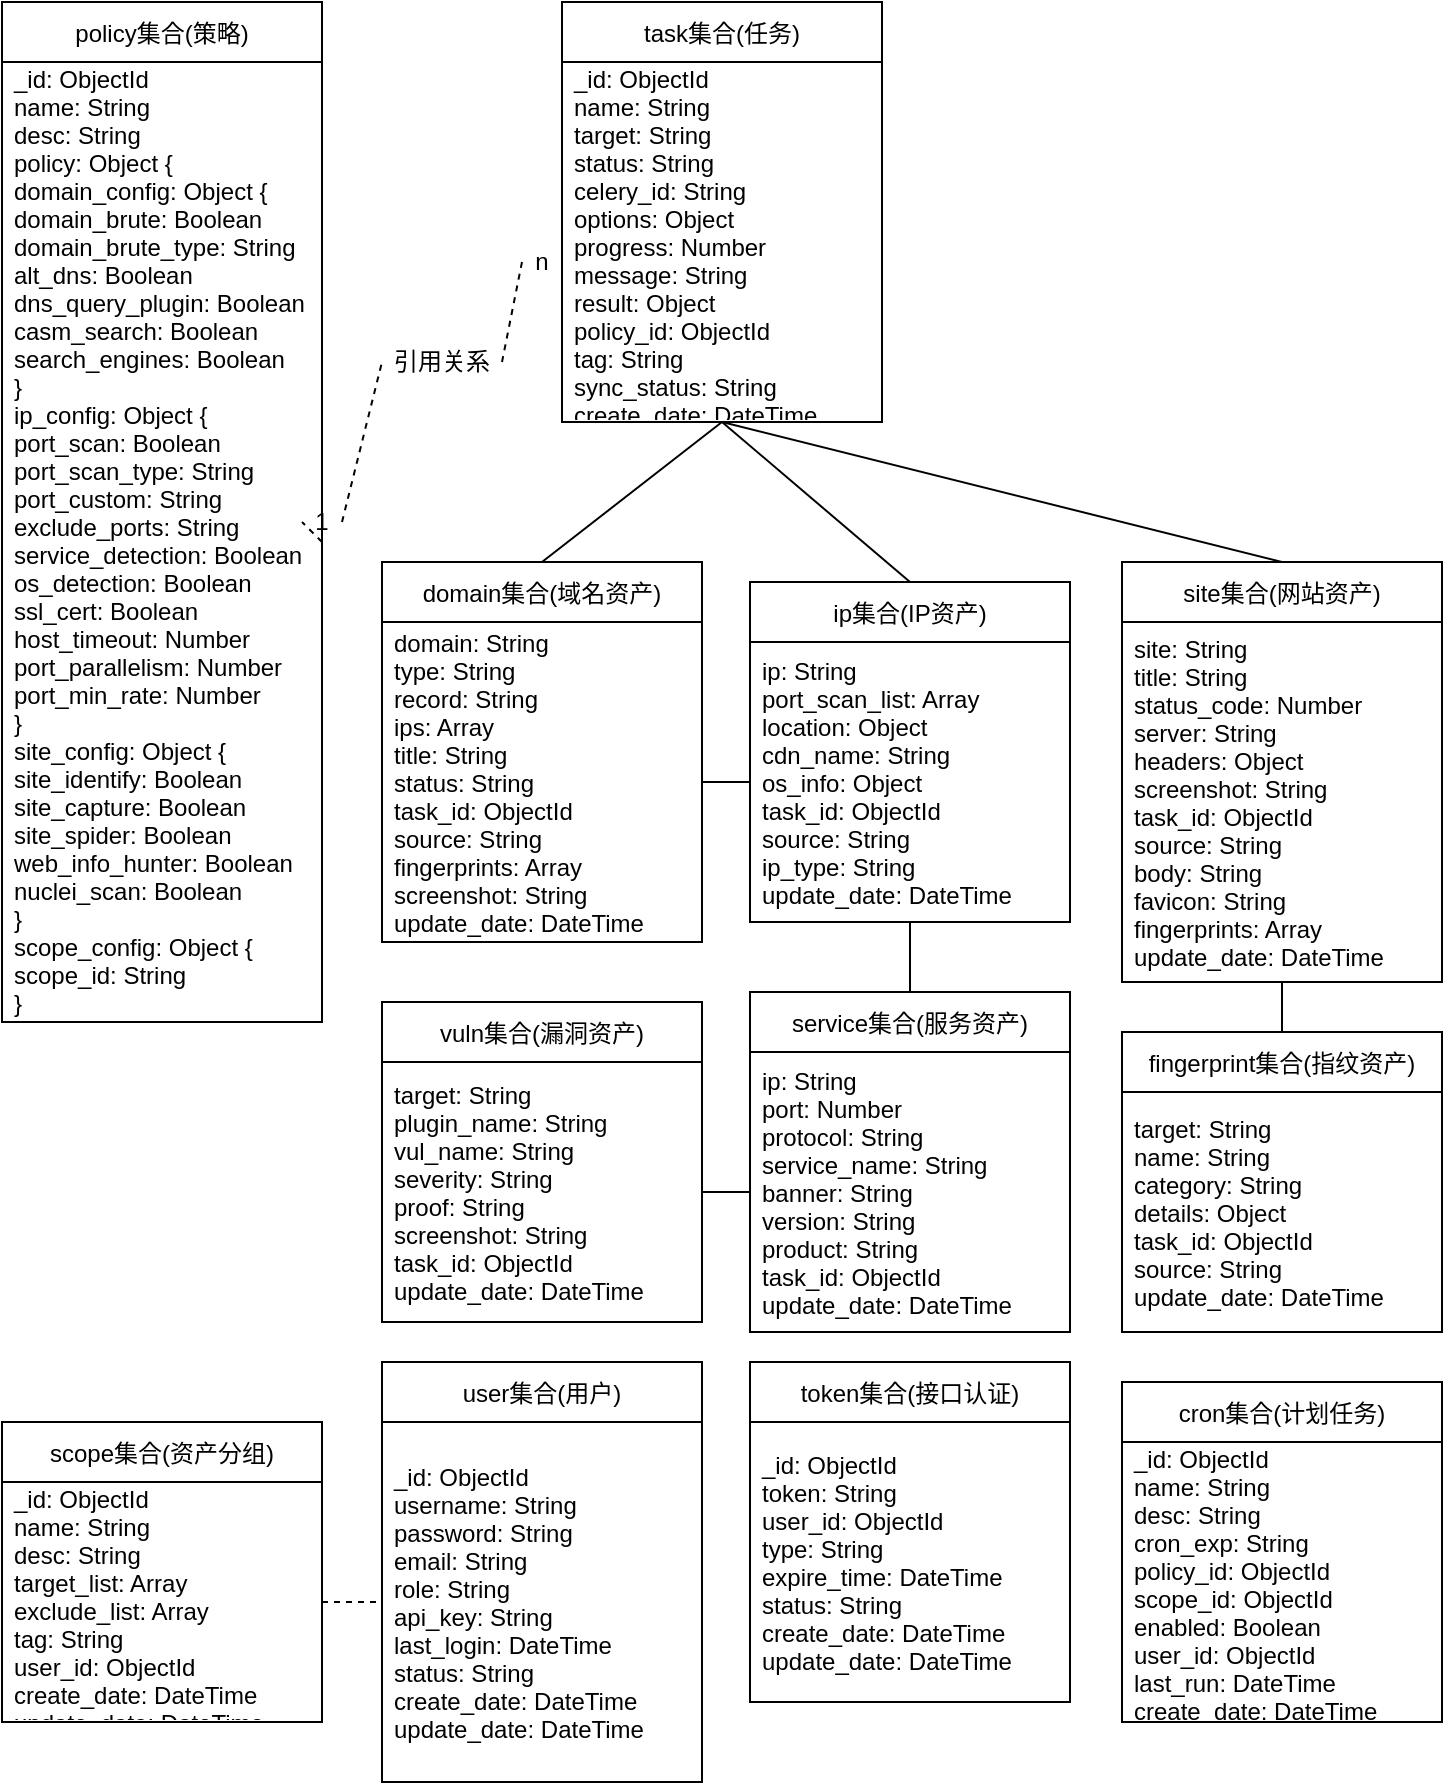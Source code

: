 <mxfile>
    <diagram id="uMsvAjHYgEiSFoGscdMM" name="MongoDB数据模型关系图">
        <mxGraphModel dx="132" dy="785" grid="1" gridSize="10" guides="1" tooltips="1" connect="1" arrows="1" fold="1" page="1" pageScale="1" pageWidth="827" pageHeight="1169" math="0" shadow="0">
            <root>
                <mxCell id="0"/>
                <mxCell id="1" parent="0"/>
                <mxCell id="2" value="policy集合(策略)" style="swimlane;fontStyle=0;childLayout=stackLayout;horizontal=1;startSize=30;horizontalStack=0;resizeParent=1;resizeParentMax=0;resizeLast=0;collapsible=1;marginBottom=0;" parent="1" vertex="1">
                    <mxGeometry x="40" y="40" width="160" height="510" as="geometry"/>
                </mxCell>
                <mxCell id="3" value="_id: ObjectId&#xa;name: String&#xa;desc: String&#xa;policy: Object {&#xa;  domain_config: Object {&#xa;    domain_brute: Boolean&#xa;    domain_brute_type: String&#xa;    alt_dns: Boolean&#xa;    dns_query_plugin: Boolean&#xa;    casm_search: Boolean&#xa;    search_engines: Boolean&#xa;  }&#xa;  ip_config: Object {&#xa;    port_scan: Boolean&#xa;    port_scan_type: String&#xa;    port_custom: String&#xa;    exclude_ports: String&#xa;    service_detection: Boolean&#xa;    os_detection: Boolean&#xa;    ssl_cert: Boolean&#xa;    host_timeout: Number&#xa;    port_parallelism: Number&#xa;    port_min_rate: Number&#xa;  }&#xa;  site_config: Object {&#xa;    site_identify: Boolean&#xa;    site_capture: Boolean&#xa;    site_spider: Boolean&#xa;    web_info_hunter: Boolean&#xa;    nuclei_scan: Boolean&#xa;  }&#xa;  scope_config: Object {&#xa;    scope_id: String&#xa;  }&#xa;}&#xa;create_date: DateTime&#xa;update_date: DateTime" style="text;strokeColor=none;fillColor=none;align=left;verticalAlign=middle;spacingLeft=4;spacingRight=4;overflow=hidden;points=[[0,0.5],[1,0.5]];portConstraint=eastwest;rotatable=0;" parent="2" vertex="1">
                    <mxGeometry y="30" width="160" height="480" as="geometry"/>
                </mxCell>
                <mxCell id="4" value="task集合(任务)" style="swimlane;fontStyle=0;childLayout=stackLayout;horizontal=1;startSize=30;horizontalStack=0;resizeParent=1;resizeParentMax=0;resizeLast=0;collapsible=1;marginBottom=0;" parent="1" vertex="1">
                    <mxGeometry x="320" y="40" width="160" height="210" as="geometry"/>
                </mxCell>
                <mxCell id="5" value="_id: ObjectId&#xa;name: String&#xa;target: String&#xa;status: String&#xa;celery_id: String&#xa;options: Object&#xa;progress: Number&#xa;message: String&#xa;result: Object&#xa;policy_id: ObjectId&#xa;tag: String&#xa;sync_status: String&#xa;create_date: DateTime&#xa;update_date: DateTime" style="text;strokeColor=none;fillColor=none;align=left;verticalAlign=middle;spacingLeft=4;spacingRight=4;overflow=hidden;points=[[0,0.5],[1,0.5]];portConstraint=eastwest;rotatable=0;" parent="4" vertex="1">
                    <mxGeometry y="30" width="160" height="180" as="geometry"/>
                </mxCell>
                <mxCell id="6" value="domain集合(域名资产)" style="swimlane;fontStyle=0;childLayout=stackLayout;horizontal=1;startSize=30;horizontalStack=0;resizeParent=1;resizeParentMax=0;resizeLast=0;collapsible=1;marginBottom=0;" parent="1" vertex="1">
                    <mxGeometry x="230" y="320" width="160" height="190" as="geometry"/>
                </mxCell>
                <mxCell id="7" value="domain: String&#xa;type: String&#xa;record: String&#xa;ips: Array&#xa;title: String&#xa;status: String&#xa;task_id: ObjectId&#xa;source: String&#xa;fingerprints: Array&#xa;screenshot: String&#xa;update_date: DateTime" style="text;strokeColor=none;fillColor=none;align=left;verticalAlign=middle;spacingLeft=4;spacingRight=4;overflow=hidden;points=[[0,0.5],[1,0.5]];portConstraint=eastwest;rotatable=0;" parent="6" vertex="1">
                    <mxGeometry y="30" width="160" height="160" as="geometry"/>
                </mxCell>
                <mxCell id="8" value="ip集合(IP资产)" style="swimlane;fontStyle=0;childLayout=stackLayout;horizontal=1;startSize=30;horizontalStack=0;resizeParent=1;resizeParentMax=0;resizeLast=0;collapsible=1;marginBottom=0;" parent="1" vertex="1">
                    <mxGeometry x="414" y="330" width="160" height="170" as="geometry"/>
                </mxCell>
                <mxCell id="9" value="ip: String&#xa;port_scan_list: Array&#xa;location: Object&#xa;cdn_name: String&#xa;os_info: Object&#xa;task_id: ObjectId&#xa;source: String&#xa;ip_type: String&#xa;update_date: DateTime" style="text;strokeColor=none;fillColor=none;align=left;verticalAlign=middle;spacingLeft=4;spacingRight=4;overflow=hidden;points=[[0,0.5],[1,0.5]];portConstraint=eastwest;rotatable=0;" parent="8" vertex="1">
                    <mxGeometry y="30" width="160" height="140" as="geometry"/>
                </mxCell>
                <mxCell id="10" value="site集合(网站资产)" style="swimlane;fontStyle=0;childLayout=stackLayout;horizontal=1;startSize=30;horizontalStack=0;resizeParent=1;resizeParentMax=0;resizeLast=0;collapsible=1;marginBottom=0;" parent="1" vertex="1">
                    <mxGeometry x="600" y="320" width="160" height="210" as="geometry"/>
                </mxCell>
                <mxCell id="11" value="site: String&#xa;title: String&#xa;status_code: Number&#xa;server: String&#xa;headers: Object&#xa;screenshot: String&#xa;task_id: ObjectId&#xa;source: String&#xa;body: String&#xa;favicon: String&#xa;fingerprints: Array&#xa;update_date: DateTime" style="text;strokeColor=none;fillColor=none;align=left;verticalAlign=middle;spacingLeft=4;spacingRight=4;overflow=hidden;points=[[0,0.5],[1,0.5]];portConstraint=eastwest;rotatable=0;" parent="10" vertex="1">
                    <mxGeometry y="30" width="160" height="180" as="geometry"/>
                </mxCell>
                <mxCell id="12" value="service集合(服务资产)" style="swimlane;fontStyle=0;childLayout=stackLayout;horizontal=1;startSize=30;horizontalStack=0;resizeParent=1;resizeParentMax=0;resizeLast=0;collapsible=1;marginBottom=0;" parent="1" vertex="1">
                    <mxGeometry x="414" y="535" width="160" height="170" as="geometry"/>
                </mxCell>
                <mxCell id="13" value="ip: String&#xa;port: Number&#xa;protocol: String&#xa;service_name: String&#xa;banner: String&#xa;version: String&#xa;product: String&#xa;task_id: ObjectId&#xa;update_date: DateTime" style="text;strokeColor=none;fillColor=none;align=left;verticalAlign=middle;spacingLeft=4;spacingRight=4;overflow=hidden;points=[[0,0.5],[1,0.5]];portConstraint=eastwest;rotatable=0;" parent="12" vertex="1">
                    <mxGeometry y="30" width="160" height="140" as="geometry"/>
                </mxCell>
                <mxCell id="14" value="fingerprint集合(指纹资产)" style="swimlane;fontStyle=0;childLayout=stackLayout;horizontal=1;startSize=30;horizontalStack=0;resizeParent=1;resizeParentMax=0;resizeLast=0;collapsible=1;marginBottom=0;" parent="1" vertex="1">
                    <mxGeometry x="600" y="555" width="160" height="150" as="geometry"/>
                </mxCell>
                <mxCell id="15" value="target: String&#xa;name: String&#xa;category: String&#xa;details: Object&#xa;task_id: ObjectId&#xa;source: String&#xa;update_date: DateTime" style="text;strokeColor=none;fillColor=none;align=left;verticalAlign=middle;spacingLeft=4;spacingRight=4;overflow=hidden;points=[[0,0.5],[1,0.5]];portConstraint=eastwest;rotatable=0;" parent="14" vertex="1">
                    <mxGeometry y="30" width="160" height="120" as="geometry"/>
                </mxCell>
                <mxCell id="16" value="vuln集合(漏洞资产)" style="swimlane;fontStyle=0;childLayout=stackLayout;horizontal=1;startSize=30;horizontalStack=0;resizeParent=1;resizeParentMax=0;resizeLast=0;collapsible=1;marginBottom=0;" parent="1" vertex="1">
                    <mxGeometry x="230" y="540" width="160" height="160" as="geometry"/>
                </mxCell>
                <mxCell id="17" value="target: String&#xa;plugin_name: String&#xa;vul_name: String&#xa;severity: String&#xa;proof: String&#xa;screenshot: String&#xa;task_id: ObjectId&#xa;update_date: DateTime" style="text;strokeColor=none;fillColor=none;align=left;verticalAlign=middle;spacingLeft=4;spacingRight=4;overflow=hidden;points=[[0,0.5],[1,0.5]];portConstraint=eastwest;rotatable=0;" parent="16" vertex="1">
                    <mxGeometry y="30" width="160" height="130" as="geometry"/>
                </mxCell>
                <mxCell id="18" value="" style="endArrow=none;html=1;rounded=0;exitX=1;exitY=0.5;exitDx=0;exitDy=0;entryX=0;entryY=0.5;entryDx=0;entryDy=0;dashed=1;" parent="1" source="20" target="5" edge="1">
                    <mxGeometry relative="1" as="geometry"/>
                </mxCell>
                <mxCell id="21" value="" style="endArrow=none;html=1;rounded=0;exitX=0.5;exitY=1;exitDx=0;exitDy=0;entryX=0.5;entryY=0;entryDx=0;entryDy=0;" parent="1" source="4" target="6" edge="1">
                    <mxGeometry relative="1" as="geometry"/>
                </mxCell>
                <mxCell id="22" value="" style="endArrow=none;html=1;rounded=0;exitX=0.5;exitY=1;exitDx=0;exitDy=0;entryX=0.5;entryY=0;entryDx=0;entryDy=0;" parent="1" source="4" target="8" edge="1">
                    <mxGeometry relative="1" as="geometry"/>
                </mxCell>
                <mxCell id="23" value="" style="endArrow=none;html=1;rounded=0;exitX=0.5;exitY=1;exitDx=0;exitDy=0;entryX=0.5;entryY=0;entryDx=0;entryDy=0;" parent="1" source="4" target="10" edge="1">
                    <mxGeometry relative="1" as="geometry"/>
                </mxCell>
                <mxCell id="24" value="" style="endArrow=none;html=1;rounded=0;exitX=1;exitY=0.5;exitDx=0;exitDy=0;entryX=0;entryY=0.5;entryDx=0;entryDy=0;" parent="1" source="7" target="9" edge="1">
                    <mxGeometry relative="1" as="geometry"/>
                </mxCell>
                <mxCell id="25" value="" style="endArrow=none;html=1;rounded=0;exitX=0.5;exitY=1;exitDx=0;exitDy=0;entryX=0.5;entryY=0;entryDx=0;entryDy=0;" parent="1" source="8" target="12" edge="1">
                    <mxGeometry relative="1" as="geometry"/>
                </mxCell>
                <mxCell id="26" value="" style="endArrow=none;html=1;rounded=0;exitX=0.5;exitY=1;exitDx=0;exitDy=0;entryX=0.5;entryY=0;entryDx=0;entryDy=0;" parent="1" source="10" target="14" edge="1">
                    <mxGeometry relative="1" as="geometry"/>
                </mxCell>
                <mxCell id="27" value="" style="endArrow=none;html=1;rounded=0;exitX=0;exitY=0.5;exitDx=0;exitDy=0;entryX=1;entryY=0.5;entryDx=0;entryDy=0;" parent="1" source="13" target="17" edge="1">
                    <mxGeometry relative="1" as="geometry">
                        <mxPoint x="400" y="630" as="targetPoint"/>
                    </mxGeometry>
                </mxCell>
                <mxCell id="31" value="scope集合(资产分组)" style="swimlane;fontStyle=0;childLayout=stackLayout;horizontal=1;startSize=30;horizontalStack=0;resizeParent=1;resizeParentMax=0;resizeLast=0;collapsible=1;marginBottom=0;" parent="1" vertex="1">
                    <mxGeometry x="40" y="750" width="160" height="150" as="geometry"/>
                </mxCell>
                <mxCell id="32" value="_id: ObjectId&#xa;name: String&#xa;desc: String&#xa;target_list: Array&#xa;exclude_list: Array&#xa;tag: String&#xa;user_id: ObjectId&#xa;create_date: DateTime&#xa;update_date: DateTime" style="text;strokeColor=none;fillColor=none;align=left;verticalAlign=middle;spacingLeft=4;spacingRight=4;overflow=hidden;points=[[0,0.5],[1,0.5]];portConstraint=eastwest;rotatable=0;" parent="31" vertex="1">
                    <mxGeometry y="30" width="160" height="120" as="geometry"/>
                </mxCell>
                <mxCell id="33" value="cron集合(计划任务)" style="swimlane;fontStyle=0;childLayout=stackLayout;horizontal=1;startSize=30;horizontalStack=0;resizeParent=1;resizeParentMax=0;resizeLast=0;collapsible=1;marginBottom=0;" parent="1" vertex="1">
                    <mxGeometry x="600" y="730" width="160" height="170" as="geometry"/>
                </mxCell>
                <mxCell id="34" value="_id: ObjectId&#xa;name: String&#xa;desc: String&#xa;cron_exp: String&#xa;policy_id: ObjectId&#xa;scope_id: ObjectId&#xa;enabled: Boolean&#xa;user_id: ObjectId&#xa;last_run: DateTime&#xa;create_date: DateTime&#xa;update_date: DateTime" style="text;strokeColor=none;fillColor=none;align=left;verticalAlign=middle;spacingLeft=4;spacingRight=4;overflow=hidden;points=[[0,0.5],[1,0.5]];portConstraint=eastwest;rotatable=0;" parent="33" vertex="1">
                    <mxGeometry y="30" width="160" height="140" as="geometry"/>
                </mxCell>
                <mxCell id="35" value="token集合(接口认证)" style="swimlane;fontStyle=0;childLayout=stackLayout;horizontal=1;startSize=30;horizontalStack=0;resizeParent=1;resizeParentMax=0;resizeLast=0;collapsible=1;marginBottom=0;" parent="1" vertex="1">
                    <mxGeometry x="414" y="720" width="160" height="170" as="geometry"/>
                </mxCell>
                <mxCell id="36" value="_id: ObjectId&#xa;token: String&#xa;user_id: ObjectId&#xa;type: String&#xa;expire_time: DateTime&#xa;status: String&#xa;create_date: DateTime&#xa;update_date: DateTime" style="text;strokeColor=none;fillColor=none;align=left;verticalAlign=middle;spacingLeft=4;spacingRight=4;overflow=hidden;points=[[0,0.5],[1,0.5]];portConstraint=eastwest;rotatable=0;" parent="35" vertex="1">
                    <mxGeometry y="30" width="160" height="140" as="geometry"/>
                </mxCell>
                <mxCell id="37" value="" style="endArrow=none;html=1;rounded=0;dashed=1;exitX=1;exitY=0.5;exitDx=0;exitDy=0;entryX=0;entryY=0.5;entryDx=0;entryDy=0;" parent="1" source="32" target="30" edge="1">
                    <mxGeometry relative="1" as="geometry"/>
                </mxCell>
                <mxCell id="46" value="" style="endArrow=none;html=1;rounded=0;exitX=1;exitY=0.5;exitDx=0;exitDy=0;entryX=0;entryY=0.5;entryDx=0;entryDy=0;dashed=1;" parent="1" source="28" target="20" edge="1">
                    <mxGeometry relative="1" as="geometry">
                        <mxPoint x="200" y="310" as="sourcePoint"/>
                        <mxPoint x="320" y="160" as="targetPoint"/>
                    </mxGeometry>
                </mxCell>
                <mxCell id="20" value="n" style="text;html=1;strokeColor=none;fillColor=none;align=center;verticalAlign=middle;whiteSpace=wrap;rounded=0;" parent="1" vertex="1">
                    <mxGeometry x="300" y="160" width="20" height="20" as="geometry"/>
                </mxCell>
                <mxCell id="47" value="" style="endArrow=none;html=1;rounded=0;exitX=1;exitY=0.5;exitDx=0;exitDy=0;entryX=0;entryY=0.5;entryDx=0;entryDy=0;dashed=1;" parent="1" source="19" target="28" edge="1">
                    <mxGeometry relative="1" as="geometry">
                        <mxPoint x="200" y="310" as="sourcePoint"/>
                        <mxPoint x="300" y="170" as="targetPoint"/>
                    </mxGeometry>
                </mxCell>
                <mxCell id="28" value="引用关系" style="text;html=1;strokeColor=none;fillColor=none;align=center;verticalAlign=middle;whiteSpace=wrap;rounded=0;" parent="1" vertex="1">
                    <mxGeometry x="230" y="210" width="60" height="20" as="geometry"/>
                </mxCell>
                <mxCell id="48" value="" style="endArrow=none;html=1;rounded=0;exitX=1;exitY=0.5;exitDx=0;exitDy=0;entryX=0;entryY=0.5;entryDx=0;entryDy=0;dashed=1;" parent="1" source="3" target="19" edge="1">
                    <mxGeometry relative="1" as="geometry">
                        <mxPoint x="200" y="310" as="sourcePoint"/>
                        <mxPoint x="230" y="220" as="targetPoint"/>
                    </mxGeometry>
                </mxCell>
                <mxCell id="19" value="1" style="text;html=1;strokeColor=none;fillColor=none;align=center;verticalAlign=middle;whiteSpace=wrap;rounded=0;" parent="1" vertex="1">
                    <mxGeometry x="190" y="290" width="20" height="20" as="geometry"/>
                </mxCell>
                <mxCell id="29" value="user集合(用户)" style="swimlane;fontStyle=0;childLayout=stackLayout;horizontal=1;startSize=30;horizontalStack=0;resizeParent=1;resizeParentMax=0;resizeLast=0;collapsible=1;marginBottom=0;" parent="1" vertex="1">
                    <mxGeometry x="230" y="720" width="160" height="210" as="geometry"/>
                </mxCell>
                <mxCell id="30" value="_id: ObjectId&#xa;username: String&#xa;password: String&#xa;email: String&#xa;role: String&#xa;api_key: String&#xa;last_login: DateTime&#xa;status: String&#xa;create_date: DateTime&#xa;update_date: DateTime" style="text;strokeColor=none;fillColor=none;align=left;verticalAlign=middle;spacingLeft=4;spacingRight=4;overflow=hidden;points=[[0,0.5],[1,0.5]];portConstraint=eastwest;rotatable=0;" parent="29" vertex="1">
                    <mxGeometry y="30" width="160" height="180" as="geometry"/>
                </mxCell>
            </root>
        </mxGraphModel>
    </diagram>
    <diagram id="LWQpq78atNuFmh6mvcEj" name="UseCase">
        <mxGraphModel dx="1104" dy="805" grid="1" gridSize="10" guides="1" tooltips="1" connect="1" arrows="1" fold="1" page="1" pageScale="1" pageWidth="827" pageHeight="1169" math="0" shadow="0">
            <root>
                <mxCell id="50"/>
                <mxCell id="51" parent="50"/>
                <mxCell id="53" value="" style="rounded=0;whiteSpace=wrap;html=1;" parent="51" vertex="1">
                    <mxGeometry x="115" y="25" width="450" height="550" as="geometry"/>
                </mxCell>
                <mxCell id="85bz4FJAhl0kF_iCUvsk-76" style="edgeStyle=none;html=1;" parent="51" source="52" target="59" edge="1">
                    <mxGeometry relative="1" as="geometry"/>
                </mxCell>
                <mxCell id="85bz4FJAhl0kF_iCUvsk-77" style="edgeStyle=none;html=1;" parent="51" source="52" target="85bz4FJAhl0kF_iCUvsk-68" edge="1">
                    <mxGeometry relative="1" as="geometry"/>
                </mxCell>
                <mxCell id="85bz4FJAhl0kF_iCUvsk-78" style="edgeStyle=none;html=1;" parent="51" source="52" target="ANEjCG9E4lQnhkzSZS-8-74" edge="1">
                    <mxGeometry relative="1" as="geometry"/>
                </mxCell>
                <mxCell id="85bz4FJAhl0kF_iCUvsk-79" style="edgeStyle=none;html=1;" parent="51" source="52" target="67" edge="1">
                    <mxGeometry relative="1" as="geometry"/>
                </mxCell>
                <mxCell id="85bz4FJAhl0kF_iCUvsk-80" style="edgeStyle=none;html=1;" parent="51" source="52" target="64" edge="1">
                    <mxGeometry relative="1" as="geometry"/>
                </mxCell>
                <mxCell id="85bz4FJAhl0kF_iCUvsk-82" style="edgeStyle=none;html=1;" parent="51" source="52" target="66" edge="1">
                    <mxGeometry relative="1" as="geometry"/>
                </mxCell>
                <mxCell id="85bz4FJAhl0kF_iCUvsk-83" style="edgeStyle=none;html=1;" parent="51" source="52" target="60" edge="1">
                    <mxGeometry relative="1" as="geometry"/>
                </mxCell>
                <mxCell id="85bz4FJAhl0kF_iCUvsk-84" style="edgeStyle=none;html=1;" parent="51" source="52" target="57" edge="1">
                    <mxGeometry relative="1" as="geometry"/>
                </mxCell>
                <mxCell id="52" value="资产管理人员" style="shape=umlActor;verticalLabelPosition=bottom;verticalAlign=top;html=1;" parent="51" vertex="1">
                    <mxGeometry x="40" y="310" width="30" height="60" as="geometry"/>
                </mxCell>
                <mxCell id="56" value="CASM 资产测绘系统" style="text;html=1;strokeColor=none;fillColor=none;align=center;verticalAlign=middle;whiteSpace=wrap;rounded=0;" parent="51" vertex="1">
                    <mxGeometry x="280" y="50" width="120" height="30" as="geometry"/>
                </mxCell>
                <mxCell id="57" value="资产分组管理" style="ellipse;whiteSpace=wrap;html=1;" parent="51" vertex="1">
                    <mxGeometry x="200" y="520" width="100" height="40" as="geometry"/>
                </mxCell>
                <mxCell id="85bz4FJAhl0kF_iCUvsk-91" style="style=&quot;html=1;rounded=0;dashed=1;&quot;" parent="51" source="58" target="ANEjCG9E4lQnhkzSZS-8-74" edge="1">
                    <mxGeometry relative="1" as="geometry"/>
                </mxCell>
                <mxCell id="85bz4FJAhl0kF_iCUvsk-102" value="&amp;lt;&amp;lt;include&amp;gt;&amp;gt;" style="edgeLabel;html=1;align=center;verticalAlign=middle;resizable=0;points=[];" parent="85bz4FJAhl0kF_iCUvsk-91" vertex="1" connectable="0">
                    <mxGeometry x="0.004" relative="1" as="geometry">
                        <mxPoint as="offset"/>
                    </mxGeometry>
                </mxCell>
                <mxCell id="58" value="站点监控" style="ellipse;whiteSpace=wrap;html=1;" parent="51" vertex="1">
                    <mxGeometry x="400" y="280" width="100" height="40" as="geometry"/>
                </mxCell>
                <mxCell id="59" value="任务管理" style="ellipse;whiteSpace=wrap;html=1;" parent="51" vertex="1">
                    <mxGeometry x="180" y="110" width="100" height="40" as="geometry"/>
                </mxCell>
                <mxCell id="60" value="策略管理" style="ellipse;whiteSpace=wrap;html=1;" parent="51" vertex="1">
                    <mxGeometry x="314" y="470" width="100" height="40" as="geometry"/>
                </mxCell>
                <mxCell id="85bz4FJAhl0kF_iCUvsk-88" style="style=&quot;endArrow=none;html=1;rounded=0;dashed=1;&quot;" parent="51" source="61" target="85bz4FJAhl0kF_iCUvsk-68" edge="1">
                    <mxGeometry relative="1" as="geometry"/>
                </mxCell>
                <mxCell id="85bz4FJAhl0kF_iCUvsk-100" value="&amp;lt;&amp;lt;include&amp;gt;&amp;gt;" style="edgeLabel;html=1;align=center;verticalAlign=middle;resizable=0;points=[];" parent="85bz4FJAhl0kF_iCUvsk-88" vertex="1" connectable="0">
                    <mxGeometry x="-0.147" y="-1" relative="1" as="geometry">
                        <mxPoint as="offset"/>
                    </mxGeometry>
                </mxCell>
                <mxCell id="61" value="域名搜索" style="ellipse;whiteSpace=wrap;html=1;" parent="51" vertex="1">
                    <mxGeometry x="414" y="180" width="100" height="40" as="geometry"/>
                </mxCell>
                <mxCell id="85bz4FJAhl0kF_iCUvsk-89" style="style=&quot;endArrow=none;html=1;rounded=0;dashed=1;&quot;" parent="51" source="62" edge="1">
                    <mxGeometry relative="1" as="geometry">
                        <mxPoint x="300" y="200" as="targetPoint"/>
                    </mxGeometry>
                </mxCell>
                <mxCell id="85bz4FJAhl0kF_iCUvsk-101" value="&amp;lt;&amp;lt;include&amp;gt;&amp;gt;" style="edgeLabel;html=1;align=center;verticalAlign=middle;resizable=0;points=[];" parent="85bz4FJAhl0kF_iCUvsk-89" vertex="1" connectable="0">
                    <mxGeometry x="-0.106" relative="1" as="geometry">
                        <mxPoint as="offset"/>
                    </mxGeometry>
                </mxCell>
                <mxCell id="62" value="站点搜索" style="ellipse;whiteSpace=wrap;html=1;" parent="51" vertex="1">
                    <mxGeometry x="414" y="220" width="100" height="40" as="geometry"/>
                </mxCell>
                <mxCell id="63" value="IP搜索" style="ellipse;whiteSpace=wrap;html=1;" parent="51" vertex="1">
                    <mxGeometry x="414" y="130" width="100" height="40" as="geometry"/>
                </mxCell>
                <mxCell id="64" value="指纹管理" style="ellipse;whiteSpace=wrap;html=1;" parent="51" vertex="1">
                    <mxGeometry x="314" y="370" width="100" height="40" as="geometry"/>
                </mxCell>
                <mxCell id="66" value="漏洞管理" style="ellipse;whiteSpace=wrap;html=1;" parent="51" vertex="1">
                    <mxGeometry x="314" y="420" width="100" height="40" as="geometry"/>
                </mxCell>
                <mxCell id="67" value="POC管理" style="ellipse;whiteSpace=wrap;html=1;" parent="51" vertex="1">
                    <mxGeometry x="314" y="320" width="100" height="40" as="geometry"/>
                </mxCell>
                <mxCell id="ANEjCG9E4lQnhkzSZS-8-74" value="监控管理" style="ellipse;whiteSpace=wrap;html=1;" parent="51" vertex="1">
                    <mxGeometry x="214" y="260" width="100" height="40" as="geometry"/>
                </mxCell>
                <mxCell id="85bz4FJAhl0kF_iCUvsk-68" value="资产搜索" style="ellipse;whiteSpace=wrap;html=1;" parent="51" vertex="1">
                    <mxGeometry x="200" y="180" width="100" height="40" as="geometry"/>
                </mxCell>
                <mxCell id="85bz4FJAhl0kF_iCUvsk-87" value="&amp;lt;&amp;lt;include&amp;gt;&amp;gt;" style="style=&quot;endArrow=none;html=1;rounded=0;dashed=1;&quot;" parent="51" source="63" edge="1">
                    <mxGeometry relative="1" as="geometry">
                        <mxPoint x="300" y="200" as="targetPoint"/>
                    </mxGeometry>
                </mxCell>
            </root>
        </mxGraphModel>
    </diagram>
    <diagram id="system-principle" name="系统工作原理图">
        <mxGraphModel dx="1104" dy="805" grid="1" gridSize="10" guides="1" tooltips="1" connect="1" arrows="1" fold="1" page="1" pageScale="1" pageWidth="827" pageHeight="1169" math="0" shadow="0">
            <root>
                <mxCell id="principle-0"/>
                <mxCell id="principle-1" parent="principle-0"/>
                <mxCell id="xT-ucNuT_r5C3rWHQ09O-7" style="edgeStyle=none;html=1;entryX=0;entryY=0.5;entryDx=0;entryDy=0;entryPerimeter=0;" parent="principle-1" source="p1" target="p3" edge="1">
                    <mxGeometry relative="1" as="geometry">
                        <mxPoint x="740" y="130" as="targetPoint"/>
                    </mxGeometry>
                </mxCell>
                <mxCell id="xT-ucNuT_r5C3rWHQ09O-12" value="回写结果" style="edgeLabel;html=1;align=center;verticalAlign=middle;resizable=0;points=[];" parent="xT-ucNuT_r5C3rWHQ09O-7" vertex="1" connectable="0">
                    <mxGeometry x="-0.685" relative="1" as="geometry">
                        <mxPoint x="39" y="-9" as="offset"/>
                    </mxGeometry>
                </mxCell>
                <mxCell id="p1" value="工作节点&amp;nbsp;" style="rounded=1;whiteSpace=wrap;html=1;" parent="principle-1" vertex="1">
                    <mxGeometry x="130" y="230" width="120" height="60" as="geometry"/>
                </mxCell>
                <mxCell id="xT-ucNuT_r5C3rWHQ09O-6" style="edgeStyle=none;html=1;entryX=0.5;entryY=0;entryDx=0;entryDy=0;" parent="principle-1" source="p2" target="p1" edge="1">
                    <mxGeometry relative="1" as="geometry"/>
                </mxCell>
                <mxCell id="xT-ucNuT_r5C3rWHQ09O-11" value="下发任务" style="edgeLabel;html=1;align=center;verticalAlign=middle;resizable=0;points=[];" parent="xT-ucNuT_r5C3rWHQ09O-6" vertex="1" connectable="0">
                    <mxGeometry x="-0.047" y="1" relative="1" as="geometry">
                        <mxPoint as="offset"/>
                    </mxGeometry>
                </mxCell>
                <mxCell id="p2" value="任务调度系统" style="rounded=1;whiteSpace=wrap;html=1;" parent="principle-1" vertex="1">
                    <mxGeometry x="130" y="140" width="120" height="60" as="geometry"/>
                </mxCell>
                <mxCell id="xT-ucNuT_r5C3rWHQ09O-5" style="edgeStyle=none;html=1;entryX=1;entryY=0.5;entryDx=0;entryDy=0;" parent="principle-1" source="p3" target="p2" edge="1">
                    <mxGeometry relative="1" as="geometry"/>
                </mxCell>
                <mxCell id="xT-ucNuT_r5C3rWHQ09O-10" value="读取任务" style="edgeLabel;html=1;align=center;verticalAlign=middle;resizable=0;points=[];" parent="xT-ucNuT_r5C3rWHQ09O-5" vertex="1" connectable="0">
                    <mxGeometry x="0.068" y="1" relative="1" as="geometry">
                        <mxPoint as="offset"/>
                    </mxGeometry>
                </mxCell>
                <mxCell id="p3" value="MongoDB" style="shape=cylinder3;whiteSpace=wrap;html=1;boundedLbl=1;backgroundOutline=1;size=15;" parent="principle-1" vertex="1">
                    <mxGeometry x="384" y="170" width="60" height="80" as="geometry"/>
                </mxCell>
                <mxCell id="xT-ucNuT_r5C3rWHQ09O-2" style="edgeStyle=none;html=1;exitX=1;exitY=0.5;exitDx=0;exitDy=0;entryX=0;entryY=0.5;entryDx=0;entryDy=0;" parent="principle-1" source="p4" target="xT-ucNuT_r5C3rWHQ09O-1" edge="1">
                    <mxGeometry relative="1" as="geometry"/>
                </mxCell>
                <mxCell id="p4" value="Web界面" style="rounded=1;whiteSpace=wrap;html=1;" parent="principle-1" vertex="1">
                    <mxGeometry x="130" y="60" width="120" height="60" as="geometry"/>
                </mxCell>
                <mxCell id="xT-ucNuT_r5C3rWHQ09O-3" style="edgeStyle=none;html=1;" parent="principle-1" source="xT-ucNuT_r5C3rWHQ09O-1" target="p4" edge="1">
                    <mxGeometry relative="1" as="geometry"/>
                </mxCell>
                <mxCell id="xT-ucNuT_r5C3rWHQ09O-8" value="API" style="edgeLabel;html=1;align=center;verticalAlign=middle;resizable=0;points=[];" parent="xT-ucNuT_r5C3rWHQ09O-3" vertex="1" connectable="0">
                    <mxGeometry x="0.106" y="-3" relative="1" as="geometry">
                        <mxPoint as="offset"/>
                    </mxGeometry>
                </mxCell>
                <mxCell id="xT-ucNuT_r5C3rWHQ09O-4" style="edgeStyle=none;html=1;entryX=0.5;entryY=0;entryDx=0;entryDy=0;entryPerimeter=0;" parent="principle-1" source="xT-ucNuT_r5C3rWHQ09O-1" target="p3" edge="1">
                    <mxGeometry relative="1" as="geometry">
                        <mxPoint x="620" y="160" as="targetPoint"/>
                    </mxGeometry>
                </mxCell>
                <mxCell id="xT-ucNuT_r5C3rWHQ09O-16" value="查询数据，创建任务" style="edgeLabel;html=1;align=center;verticalAlign=middle;resizable=0;points=[];" parent="xT-ucNuT_r5C3rWHQ09O-4" vertex="1" connectable="0">
                    <mxGeometry x="-0.065" y="1" relative="1" as="geometry">
                        <mxPoint as="offset"/>
                    </mxGeometry>
                </mxCell>
                <mxCell id="xT-ucNuT_r5C3rWHQ09O-1" value="Web后端" style="rounded=1;whiteSpace=wrap;html=1;" parent="principle-1" vertex="1">
                    <mxGeometry x="350" y="60" width="120" height="60" as="geometry"/>
                </mxCell>
            </root>
        </mxGraphModel>
    </diagram>
    <diagram id="system-modules" name="系统功能模块图">
        <mxGraphModel dx="1104" dy="805" grid="1" gridSize="10" guides="1" tooltips="1" connect="1" arrows="1" fold="1" page="1" pageScale="1" pageWidth="827" pageHeight="1169" math="0" shadow="0">
            <root>
                <mxCell id="modules-0"/>
                <mxCell id="modules-1" parent="modules-0"/>
                <mxCell id="VJWCX0aYdtQfmPYLNlhb-4" style="edgeStyle=elbowEdgeStyle;html=1;exitX=0.5;exitY=1;exitDx=0;exitDy=0;entryX=1;entryY=0.5;entryDx=0;entryDy=0;" parent="modules-1" source="m1" target="m3" edge="1">
                    <mxGeometry relative="1" as="geometry">
                        <mxPoint x="170" y="90" as="sourcePoint"/>
                        <mxPoint x="350" y="100" as="targetPoint"/>
                        <Array as="points">
                            <mxPoint x="270" y="80"/>
                        </Array>
                    </mxGeometry>
                </mxCell>
                <mxCell id="VJWCX0aYdtQfmPYLNlhb-5" style="edgeStyle=elbowEdgeStyle;html=1;entryX=0;entryY=0.5;entryDx=0;entryDy=0;exitX=0.5;exitY=1;exitDx=0;exitDy=0;" parent="modules-1" source="m1" target="m2" edge="1">
                    <mxGeometry relative="1" as="geometry">
                        <Array as="points">
                            <mxPoint x="270" y="90"/>
                        </Array>
                    </mxGeometry>
                </mxCell>
                <mxCell id="VJWCX0aYdtQfmPYLNlhb-6" style="edgeStyle=none;html=1;entryX=1;entryY=0.5;entryDx=0;entryDy=0;" parent="modules-1" source="m1" target="m7" edge="1">
                    <mxGeometry relative="1" as="geometry">
                        <Array as="points">
                            <mxPoint x="270" y="145"/>
                        </Array>
                    </mxGeometry>
                </mxCell>
                <mxCell id="VJWCX0aYdtQfmPYLNlhb-7" style="edgeStyle=none;html=1;entryX=0;entryY=0.5;entryDx=0;entryDy=0;" parent="modules-1" source="m1" target="m4" edge="1">
                    <mxGeometry relative="1" as="geometry">
                        <Array as="points">
                            <mxPoint x="270" y="145"/>
                        </Array>
                    </mxGeometry>
                </mxCell>
                <mxCell id="VJWCX0aYdtQfmPYLNlhb-8" style="edgeStyle=none;html=1;entryX=1;entryY=0.5;entryDx=0;entryDy=0;" parent="modules-1" source="m1" target="m6" edge="1">
                    <mxGeometry relative="1" as="geometry">
                        <Array as="points">
                            <mxPoint x="270" y="195"/>
                        </Array>
                    </mxGeometry>
                </mxCell>
                <mxCell id="VJWCX0aYdtQfmPYLNlhb-9" style="edgeStyle=none;html=1;entryX=0;entryY=0.5;entryDx=0;entryDy=0;" parent="modules-1" source="m1" target="m5" edge="1">
                    <mxGeometry relative="1" as="geometry">
                        <Array as="points">
                            <mxPoint x="270" y="195"/>
                        </Array>
                    </mxGeometry>
                </mxCell>
                <mxCell id="VJWCX0aYdtQfmPYLNlhb-10" style="edgeStyle=none;html=1;entryX=0;entryY=0.5;entryDx=0;entryDy=0;" parent="modules-1" source="m1" target="VJWCX0aYdtQfmPYLNlhb-2" edge="1">
                    <mxGeometry relative="1" as="geometry">
                        <Array as="points">
                            <mxPoint x="270" y="245"/>
                        </Array>
                    </mxGeometry>
                </mxCell>
                <mxCell id="VJWCX0aYdtQfmPYLNlhb-11" style="edgeStyle=none;html=1;entryX=1;entryY=0.5;entryDx=0;entryDy=0;" parent="modules-1" source="m1" target="VJWCX0aYdtQfmPYLNlhb-3" edge="1">
                    <mxGeometry relative="1" as="geometry">
                        <Array as="points">
                            <mxPoint x="270" y="245"/>
                        </Array>
                    </mxGeometry>
                </mxCell>
                <mxCell id="m1" value="CASM资产测绘系统" style="rounded=1;whiteSpace=wrap;html=1;verticalAlign=top;fontStyle=1" parent="modules-1" vertex="1">
                    <mxGeometry x="190" y="20" width="160" height="30" as="geometry"/>
                </mxCell>
                <mxCell id="m2" value="指纹管理模块" style="rounded=1;whiteSpace=wrap;html=1;verticalAlign=top;" parent="modules-1" vertex="1">
                    <mxGeometry x="350" y="80" width="140" height="30" as="geometry"/>
                </mxCell>
                <mxCell id="m3" value="任务控制模块" style="rounded=1;whiteSpace=wrap;html=1;verticalAlign=top;" parent="modules-1" vertex="1">
                    <mxGeometry x="60" y="80" width="140" height="30" as="geometry"/>
                </mxCell>
                <mxCell id="m4" value="策略配置模块" style="rounded=1;whiteSpace=wrap;html=1;verticalAlign=top;" parent="modules-1" vertex="1">
                    <mxGeometry x="350" y="130" width="140" height="30" as="geometry"/>
                </mxCell>
                <mxCell id="m5" value="漏洞管理模块" style="rounded=1;whiteSpace=wrap;html=1;verticalAlign=top;" parent="modules-1" vertex="1">
                    <mxGeometry x="350" y="180" width="140" height="30" as="geometry"/>
                </mxCell>
                <mxCell id="m6" value="资产监控模块" style="rounded=1;whiteSpace=wrap;html=1;verticalAlign=top;" parent="modules-1" vertex="1">
                    <mxGeometry x="60" y="180" width="140" height="30" as="geometry"/>
                </mxCell>
                <mxCell id="m7" value="资产搜索模块" style="rounded=1;whiteSpace=wrap;html=1;verticalAlign=top;" parent="modules-1" vertex="1">
                    <mxGeometry x="60" y="130" width="140" height="30" as="geometry"/>
                </mxCell>
                <mxCell id="VJWCX0aYdtQfmPYLNlhb-2" value="计划任务模块" style="rounded=1;whiteSpace=wrap;html=1;verticalAlign=top;" parent="modules-1" vertex="1">
                    <mxGeometry x="350" y="230" width="140" height="30" as="geometry"/>
                </mxCell>
                <mxCell id="VJWCX0aYdtQfmPYLNlhb-3" value="资产分组模块" style="rounded=1;whiteSpace=wrap;html=1;verticalAlign=top;" parent="modules-1" vertex="1">
                    <mxGeometry x="60" y="230" width="140" height="30" as="geometry"/>
                </mxCell>
            </root>
        </mxGraphModel>
    </diagram>
    <diagram id="feature-details" name="系统功能详细图">
        <mxGraphModel dx="1104" dy="805" grid="1" gridSize="10" guides="1" tooltips="1" connect="1" arrows="1" fold="1" page="1" pageScale="1" pageWidth="827" pageHeight="1169" math="0" shadow="0">
            <root>
                <mxCell id="features-0"/>
                <mxCell id="features-1" parent="features-0"/>
                <mxCell id="f1" value="资产管理" style="swimlane;fontStyle=1;align=center;verticalAlign=top;childLayout=stackLayout;horizontal=1;startSize=26;horizontalStack=0;resizeParent=1;resizeParentMax=0;resizeLast=0;collapsible=1;marginBottom=0;" vertex="1" parent="features-1">
                    <mxGeometry x="40" y="40" width="160" height="130" as="geometry"/>
                </mxCell>
                <mxCell id="f2" value="+ 域名资产管理&#xa;+ IP资产管理&#xa;+ 站点资产管理&#xa;+ 服务资产管理&#xa;+ 资产分组管理&#xa;+ 资产导入导出" style="text;strokeColor=none;fillColor=none;align=left;verticalAlign=top;spacingLeft=4;spacingRight=4;overflow=hidden;rotatable=0;points=[[0,0.5],[1,0.5]];portConstraint=eastwest;" vertex="1" parent="f1">
                    <mxGeometry y="26" width="160" height="104" as="geometry"/>
                </mxCell>
                <mxCell id="f3" value="任务控制" style="swimlane;fontStyle=1;align=center;verticalAlign=top;childLayout=stackLayout;horizontal=1;startSize=26;horizontalStack=0;resizeParent=1;resizeParentMax=0;resizeLast=0;collapsible=1;marginBottom=0;" vertex="1" parent="features-1">
                    <mxGeometry x="240" y="40" width="160" height="130" as="geometry"/>
                </mxCell>
                <mxCell id="f4" value="+ 任务管理&#xa;+ 任务调度&#xa;+ 任务监控&#xa;+ 任务日志&#xa;+ 扫描策略管理&#xa;+ 计划任务管理" style="text;strokeColor=none;fillColor=none;align=left;verticalAlign=top;spacingLeft=4;spacingRight=4;overflow=hidden;rotatable=0;points=[[0,0.5],[1,0.5]];portConstraint=eastwest;" vertex="1" parent="f3">
                    <mxGeometry y="26" width="160" height="104" as="geometry"/>
                </mxCell>
                <mxCell id="f5" value="系统管理" style="swimlane;fontStyle=1;align=center;verticalAlign=top;childLayout=stackLayout;horizontal=1;startSize=26;horizontalStack=0;resizeParent=1;resizeParentMax=0;resizeLast=0;collapsible=1;marginBottom=0;" vertex="1" parent="features-1">
                    <mxGeometry x="440" y="40" width="160" height="130" as="geometry"/>
                </mxCell>
                <mxCell id="f6" value="+ 用户管理&#xa;+ 角色权限管理&#xa;+ 系统配置&#xa;+ API管理&#xa;+ 系统日志&#xa;+ 系统监控" style="text;strokeColor=none;fillColor=none;align=left;verticalAlign=top;spacingLeft=4;spacingRight=4;overflow=hidden;rotatable=0;points=[[0,0.5],[1,0.5]];portConstraint=eastwest;" vertex="1" parent="f5">
                    <mxGeometry y="26" width="160" height="104" as="geometry"/>
                </mxCell>
            </root>
        </mxGraphModel>
    </diagram>
    <diagram id="gFdr2aC8flU2ADZMvGIr" name="第 6 页">
        <mxGraphModel dx="1104" dy="805" grid="1" gridSize="10" guides="1" tooltips="1" connect="1" arrows="1" fold="1" page="1" pageScale="1" pageWidth="827" pageHeight="1169" math="0" shadow="0">
            <root>
                <mxCell id="0"/>
                <mxCell id="1" parent="0"/>
            </root>
        </mxGraphModel>
    </diagram>
    <diagram id="task-management-flow" name="任务管理流程图">
        <mxGraphModel dx="1931" dy="805" grid="1" gridSize="10" guides="1" tooltips="1" connect="1" arrows="1" fold="1" page="1" pageScale="1" pageWidth="827" pageHeight="1169" math="0" shadow="0">
            <root>
                <mxCell id="task-flow-0"/>
                <mxCell id="task-flow-1" parent="task-flow-0"/>
                <mxCell id="tf-1" value="开始" style="ellipse;whiteSpace=wrap;html=1;fillColor=#d5e8d4;strokeColor=#82b366;" parent="task-flow-1" vertex="1">
                    <mxGeometry x="340" y="10" width="120" height="50" as="geometry"/>
                </mxCell>
                <mxCell id="J7ODoIt1UlNUsGG1S6CP-8" style="edgeStyle=none;html=1;entryX=0.5;entryY=0;entryDx=0;entryDy=0;" parent="task-flow-1" target="J7ODoIt1UlNUsGG1S6CP-7" edge="1">
                    <mxGeometry relative="1" as="geometry">
                        <Array as="points">
                            <mxPoint x="530" y="140"/>
                        </Array>
                        <mxPoint x="460" y="140" as="sourcePoint"/>
                    </mxGeometry>
                </mxCell>
                <mxCell id="J7ODoIt1UlNUsGG1S6CP-16" style="edgeStyle=none;html=1;" parent="task-flow-1" target="J7ODoIt1UlNUsGG1S6CP-12" edge="1">
                    <mxGeometry relative="1" as="geometry">
                        <mxPoint x="400" y="170" as="sourcePoint"/>
                    </mxGeometry>
                </mxCell>
                <mxCell id="J7ODoIt1UlNUsGG1S6CP-19" style="edgeStyle=none;html=1;entryX=0;entryY=0.5;entryDx=0;entryDy=0;" parent="task-flow-1" target="J7ODoIt1UlNUsGG1S6CP-15" edge="1">
                    <mxGeometry relative="1" as="geometry">
                        <Array as="points">
                            <mxPoint x="630" y="140"/>
                        </Array>
                        <mxPoint x="460" y="140" as="sourcePoint"/>
                    </mxGeometry>
                </mxCell>
                <mxCell id="J7ODoIt1UlNUsGG1S6CP-24" style="edgeStyle=none;html=1;entryX=0.5;entryY=0;entryDx=0;entryDy=0;exitX=1;exitY=0.5;exitDx=0;exitDy=0;" parent="task-flow-1" source="URilmJKzTDzKWyOaiwOB-0" target="J7ODoIt1UlNUsGG1S6CP-22" edge="1">
                    <mxGeometry relative="1" as="geometry">
                        <Array as="points">
                            <mxPoint x="660" y="140"/>
                        </Array>
                        <mxPoint x="460" y="140" as="sourcePoint"/>
                    </mxGeometry>
                </mxCell>
                <mxCell id="tf-3" value="构建任务数据" style="whiteSpace=wrap;html=1;fillColor=#dae8fc;strokeColor=#6c8ebf;" parent="task-flow-1" vertex="1">
                    <mxGeometry x="340" y="310" width="120" height="60" as="geometry"/>
                </mxCell>
                <mxCell id="tf-4" value="提交任务到MongoDB" style="whiteSpace=wrap;html=1;fillColor=#dae8fc;strokeColor=#6c8ebf;" parent="task-flow-1" vertex="1">
                    <mxGeometry x="340" y="400" width="120" height="60" as="geometry"/>
                </mxCell>
                <mxCell id="tf-7" value="" style="edgeStyle=orthogonalEdgeStyle;html=1;exitX=0.5;exitY=1;exitDx=0;exitDy=0;" parent="task-flow-1" source="tf-1" target="URilmJKzTDzKWyOaiwOB-0" edge="1">
                    <mxGeometry relative="1" as="geometry">
                        <mxPoint x="320" y="107" as="targetPoint"/>
                    </mxGeometry>
                </mxCell>
                <mxCell id="tf-9" value="" style="edgeStyle=orthogonalEdgeStyle;html=1;exitX=0.5;exitY=1;exitDx=0;exitDy=0;entryX=0.5;entryY=0;entryDx=0;entryDy=0;" parent="task-flow-1" source="tf-3" target="tf-4" edge="1">
                    <mxGeometry relative="1" as="geometry"/>
                </mxCell>
                <mxCell id="tf-18" value="任务完成" style="ellipse;whiteSpace=wrap;html=1;fillColor=#d5e8d4;strokeColor=#82b366;" parent="task-flow-1" vertex="1">
                    <mxGeometry x="500" y="630" width="120" height="50" as="geometry"/>
                </mxCell>
                <mxCell id="J7ODoIt1UlNUsGG1S6CP-21" style="edgeStyle=none;html=1;entryX=0.5;entryY=0;entryDx=0;entryDy=0;" parent="task-flow-1" source="tf-24" target="J7ODoIt1UlNUsGG1S6CP-18" edge="1">
                    <mxGeometry relative="1" as="geometry"/>
                </mxCell>
                <mxCell id="tf-24" value="MongoDB" style="shape=cylinder3;whiteSpace=wrap;html=1;boundedLbl=1;backgroundOutline=1;size=15;fillColor=#f5f5f5;fontColor=#333333;strokeColor=#666666;" parent="task-flow-1" vertex="1">
                    <mxGeometry x="530" y="395" width="60" height="70" as="geometry"/>
                </mxCell>
                <mxCell id="tf-25" value="" style="edgeStyle=orthogonalEdgeStyle;html=1;exitX=1;exitY=0.5;exitDx=0;exitDy=0;entryX=0;entryY=0.5;entryDx=0;entryDy=0;entryPerimeter=0;" parent="task-flow-1" source="tf-4" target="tf-24" edge="1">
                    <mxGeometry relative="1" as="geometry"/>
                </mxCell>
                <mxCell id="J7ODoIt1UlNUsGG1S6CP-7" value="删除任务" style="whiteSpace=wrap;html=1;fillColor=#dae8fc;strokeColor=#6c8ebf;" parent="task-flow-1" vertex="1">
                    <mxGeometry x="470" y="220" width="120" height="40" as="geometry"/>
                </mxCell>
                <mxCell id="J7ODoIt1UlNUsGG1S6CP-9" style="edgeStyle=none;html=1;entryX=0.5;entryY=0;entryDx=0;entryDy=0;entryPerimeter=0;" parent="task-flow-1" source="J7ODoIt1UlNUsGG1S6CP-7" target="tf-24" edge="1">
                    <mxGeometry relative="1" as="geometry">
                        <Array as="points">
                            <mxPoint x="530" y="320"/>
                            <mxPoint x="560" y="320"/>
                        </Array>
                    </mxGeometry>
                </mxCell>
                <mxCell id="J7ODoIt1UlNUsGG1S6CP-10" value="调度器" style="whiteSpace=wrap;html=1;fillColor=#dae8fc;strokeColor=#6c8ebf;" parent="task-flow-1" vertex="1">
                    <mxGeometry x="690" y="410" width="120" height="40" as="geometry"/>
                </mxCell>
                <mxCell id="J7ODoIt1UlNUsGG1S6CP-11" style="edgeStyle=none;html=1;entryX=1;entryY=0.5;entryDx=0;entryDy=0;entryPerimeter=0;" parent="task-flow-1" source="J7ODoIt1UlNUsGG1S6CP-10" target="tf-24" edge="1">
                    <mxGeometry relative="1" as="geometry"/>
                </mxCell>
                <mxCell id="J7ODoIt1UlNUsGG1S6CP-17" style="edgeStyle=none;html=1;entryX=0.5;entryY=0;entryDx=0;entryDy=0;" parent="task-flow-1" source="J7ODoIt1UlNUsGG1S6CP-12" target="tf-3" edge="1">
                    <mxGeometry relative="1" as="geometry"/>
                </mxCell>
                <mxCell id="J7ODoIt1UlNUsGG1S6CP-12" value="创建任务" style="whiteSpace=wrap;html=1;fillColor=#dae8fc;strokeColor=#6c8ebf;" parent="task-flow-1" vertex="1">
                    <mxGeometry x="340" y="220" width="120" height="40" as="geometry"/>
                </mxCell>
                <mxCell id="J7ODoIt1UlNUsGG1S6CP-20" style="edgeStyle=none;html=1;entryX=0.5;entryY=0;entryDx=0;entryDy=0;" parent="task-flow-1" source="J7ODoIt1UlNUsGG1S6CP-15" target="J7ODoIt1UlNUsGG1S6CP-10" edge="1">
                    <mxGeometry relative="1" as="geometry"/>
                </mxCell>
                <mxCell id="J7ODoIt1UlNUsGG1S6CP-15" value="启停任务" style="whiteSpace=wrap;html=1;fillColor=#dae8fc;strokeColor=#6c8ebf;" parent="task-flow-1" vertex="1">
                    <mxGeometry x="690" y="120" width="120" height="40" as="geometry"/>
                </mxCell>
                <mxCell id="J7ODoIt1UlNUsGG1S6CP-26" style="edgeStyle=none;html=1;" parent="task-flow-1" source="J7ODoIt1UlNUsGG1S6CP-18" target="tf-18" edge="1">
                    <mxGeometry relative="1" as="geometry"/>
                </mxCell>
                <mxCell id="J7ODoIt1UlNUsGG1S6CP-18" value="获取结果" style="whiteSpace=wrap;html=1;" parent="task-flow-1" vertex="1">
                    <mxGeometry x="500" y="520" width="120" height="60" as="geometry"/>
                </mxCell>
                <mxCell id="J7ODoIt1UlNUsGG1S6CP-22" value="查询任务结果" style="whiteSpace=wrap;html=1;fillColor=#dae8fc;strokeColor=#6c8ebf;" parent="task-flow-1" vertex="1">
                    <mxGeometry x="600" y="220" width="120" height="40" as="geometry"/>
                </mxCell>
                <mxCell id="J7ODoIt1UlNUsGG1S6CP-25" style="edgeStyle=none;html=1;entryX=0.5;entryY=0;entryDx=0;entryDy=0;entryPerimeter=0;" parent="task-flow-1" source="J7ODoIt1UlNUsGG1S6CP-22" target="tf-24" edge="1">
                    <mxGeometry relative="1" as="geometry">
                        <Array as="points">
                            <mxPoint x="660" y="320"/>
                            <mxPoint x="560" y="320"/>
                        </Array>
                    </mxGeometry>
                </mxCell>
                <mxCell id="URilmJKzTDzKWyOaiwOB-0" value="判断操作类型" style="rhombus;whiteSpace=wrap;html=1;" vertex="1" parent="task-flow-1">
                    <mxGeometry x="360" y="100" width="80" height="80" as="geometry"/>
                </mxCell>
                <mxCell id="URilmJKzTDzKWyOaiwOB-2" value="开始" style="ellipse;whiteSpace=wrap;html=1;fillColor=#d5e8d4;strokeColor=#82b366;" vertex="1" parent="task-flow-1">
                    <mxGeometry x="-10" y="220" width="120" height="50" as="geometry"/>
                </mxCell>
                <mxCell id="URilmJKzTDzKWyOaiwOB-8" style="edgeStyle=none;html=1;entryX=1;entryY=0.5;entryDx=0;entryDy=0;exitX=0.9;exitY=0.55;exitDx=0;exitDy=0;exitPerimeter=0;" edge="1" parent="task-flow-1" source="URilmJKzTDzKWyOaiwOB-3" target="URilmJKzTDzKWyOaiwOB-4">
                    <mxGeometry relative="1" as="geometry">
                        <Array as="points">
                            <mxPoint x="120" y="440"/>
                            <mxPoint x="120" y="340"/>
                        </Array>
                    </mxGeometry>
                </mxCell>
                <mxCell id="URilmJKzTDzKWyOaiwOB-12" value="参数异常" style="edgeLabel;html=1;align=center;verticalAlign=middle;resizable=0;points=[];" vertex="1" connectable="0" parent="URilmJKzTDzKWyOaiwOB-8">
                    <mxGeometry x="0.101" relative="1" as="geometry">
                        <mxPoint as="offset"/>
                    </mxGeometry>
                </mxCell>
                <mxCell id="URilmJKzTDzKWyOaiwOB-10" style="edgeStyle=none;html=1;entryX=0.5;entryY=0;entryDx=0;entryDy=0;" edge="1" parent="task-flow-1" source="URilmJKzTDzKWyOaiwOB-3" target="URilmJKzTDzKWyOaiwOB-5">
                    <mxGeometry relative="1" as="geometry"/>
                </mxCell>
                <mxCell id="URilmJKzTDzKWyOaiwOB-3" value="参数校验" style="rhombus;whiteSpace=wrap;html=1;" vertex="1" parent="task-flow-1">
                    <mxGeometry y="395" width="80" height="80" as="geometry"/>
                </mxCell>
                <mxCell id="URilmJKzTDzKWyOaiwOB-7" style="edgeStyle=none;html=1;" edge="1" parent="task-flow-1" source="URilmJKzTDzKWyOaiwOB-4" target="URilmJKzTDzKWyOaiwOB-3">
                    <mxGeometry relative="1" as="geometry"/>
                </mxCell>
                <mxCell id="URilmJKzTDzKWyOaiwOB-4" value="新增、修改&lt;br&gt;删除数据" style="shape=parallelogram;perimeter=parallelogramPerimeter;whiteSpace=wrap;html=1;fixedSize=1;" vertex="1" parent="task-flow-1">
                    <mxGeometry x="-20" y="310" width="120" height="60" as="geometry"/>
                </mxCell>
                <mxCell id="URilmJKzTDzKWyOaiwOB-11" style="edgeStyle=none;html=1;entryX=0.5;entryY=0;entryDx=0;entryDy=0;" edge="1" parent="task-flow-1" source="URilmJKzTDzKWyOaiwOB-5" target="URilmJKzTDzKWyOaiwOB-9">
                    <mxGeometry relative="1" as="geometry"/>
                </mxCell>
                <mxCell id="URilmJKzTDzKWyOaiwOB-5" value="写入数据库" style="rounded=0;whiteSpace=wrap;html=1;" vertex="1" parent="task-flow-1">
                    <mxGeometry x="-20" y="510" width="120" height="60" as="geometry"/>
                </mxCell>
                <mxCell id="URilmJKzTDzKWyOaiwOB-6" style="edgeStyle=none;html=1;entryX=0.575;entryY=0.067;entryDx=0;entryDy=0;entryPerimeter=0;" edge="1" parent="task-flow-1" source="URilmJKzTDzKWyOaiwOB-2" target="URilmJKzTDzKWyOaiwOB-4">
                    <mxGeometry relative="1" as="geometry"/>
                </mxCell>
                <mxCell id="URilmJKzTDzKWyOaiwOB-9" value="任务完成" style="ellipse;whiteSpace=wrap;html=1;fillColor=#d5e8d4;strokeColor=#82b366;" vertex="1" parent="task-flow-1">
                    <mxGeometry x="-20" y="610" width="120" height="50" as="geometry"/>
                </mxCell>
            </root>
        </mxGraphModel>
    </diagram>
    <diagram id="asset-search-flow" name="资产搜索流程图">
        <mxGraphModel dx="1104" dy="805" grid="1" gridSize="10" guides="1" tooltips="1" connect="1" arrows="1" fold="1" page="1" pageScale="1" pageWidth="827" pageHeight="1169" math="0" shadow="0">
            <root>
                <mxCell id="asset-search-0"/>
                <mxCell id="asset-search-1" parent="asset-search-0"/>
                <mxCell id="as-1" value="开始" style="ellipse;whiteSpace=wrap;html=1;fillColor=#d5e8d4;strokeColor=#82b366;" parent="asset-search-1" vertex="1">
                    <mxGeometry x="354" y="30" width="120" height="50" as="geometry"/>
                </mxCell>
                <mxCell id="as-2" value="用户通过Web界面&#xa;选择资产类型" style="rounded=1;whiteSpace=wrap;html=1;fillColor=#dae8fc;strokeColor=#6c8ebf;" parent="asset-search-1" vertex="1">
                    <mxGeometry x="354" y="110" width="120" height="60" as="geometry"/>
                </mxCell>
                <mxCell id="as-3" value="" style="edgeStyle=orthogonalEdgeStyle;html=1;exitX=0.5;exitY=1;exitDx=0;exitDy=0;entryX=0.5;entryY=0;entryDx=0;entryDy=0;" parent="asset-search-1" source="as-1" target="as-2" edge="1">
                    <mxGeometry relative="1" as="geometry"/>
                </mxCell>
                <mxCell id="as-4" value="选择资产分组&#xa;(scope_id)" style="rhombus;whiteSpace=wrap;html=1;fillColor=#ffe6cc;strokeColor=#d79b00;" parent="asset-search-1" vertex="1">
                    <mxGeometry x="354" y="200" width="120" height="90" as="geometry"/>
                </mxCell>
                <mxCell id="as-5" value="" style="edgeStyle=orthogonalEdgeStyle;html=1;exitX=0.5;exitY=1;exitDx=0;exitDy=0;entryX=0.5;entryY=0;entryDx=0;entryDy=0;" parent="asset-search-1" source="as-2" target="as-4" edge="1">
                    <mxGeometry relative="1" as="geometry"/>
                </mxCell>
                <mxCell id="as-6" value="输入搜索条件&#xa;(关键词、标签等)" style="shape=parallelogram;perimeter=parallelogramPerimeter;whiteSpace=wrap;html=1;fixedSize=1;fillColor=#dae8fc;strokeColor=#6c8ebf;" parent="asset-search-1" vertex="1">
                    <mxGeometry x="337" y="320" width="154" height="60" as="geometry"/>
                </mxCell>
                <mxCell id="as-7" value="" style="edgeStyle=orthogonalEdgeStyle;html=1;exitX=0.5;exitY=1;exitDx=0;exitDy=0;entryX=0.5;entryY=0;entryDx=0;entryDy=0;" parent="asset-search-1" source="as-4" target="as-6" edge="1">
                    <mxGeometry relative="1" as="geometry"/>
                </mxCell>
                <mxCell id="as-8" value="构建查询条件&#xa;(build_db_query)" style="rounded=1;whiteSpace=wrap;html=1;fillColor=#dae8fc;strokeColor=#6c8ebf;" parent="asset-search-1" vertex="1">
                    <mxGeometry x="354" y="410" width="120" height="60" as="geometry"/>
                </mxCell>
                <mxCell id="as-9" value="" style="edgeStyle=orthogonalEdgeStyle;html=1;exitX=0.5;exitY=1;exitDx=0;exitDy=0;entryX=0.5;entryY=0;entryDx=0;entryDy=0;" parent="asset-search-1" source="as-6" target="as-8" edge="1">
                    <mxGeometry relative="1" as="geometry"/>
                </mxCell>
                <mxCell id="as-10" value="API请求路由&#xa;到对应处理器" style="rhombus;whiteSpace=wrap;html=1;fillColor=#ffe6cc;strokeColor=#d79b00;" parent="asset-search-1" vertex="1">
                    <mxGeometry x="354" y="500" width="120" height="90" as="geometry"/>
                </mxCell>
                <mxCell id="as-11" value="" style="edgeStyle=orthogonalEdgeStyle;html=1;exitX=0.5;exitY=1;exitDx=0;exitDy=0;entryX=0.5;entryY=0;entryDx=0;entryDy=0;" parent="asset-search-1" source="as-8" target="as-10" edge="1">
                    <mxGeometry relative="1" as="geometry"/>
                </mxCell>
                <mxCell id="as-12" value="域名资产查询&#xa;GET /api/asset_domain/" style="rounded=1;whiteSpace=wrap;html=1;fillColor=#fff2cc;strokeColor=#d6b656;" parent="asset-search-1" vertex="1">
                    <mxGeometry x="90" y="590" width="140" height="60" as="geometry"/>
                </mxCell>
                <mxCell id="as-13" value="IP资产查询&#xa;GET /api/asset_ip/" style="rounded=1;whiteSpace=wrap;html=1;fillColor=#fff2cc;strokeColor=#d6b656;" parent="asset-search-1" vertex="1">
                    <mxGeometry x="250" y="590" width="140" height="60" as="geometry"/>
                </mxCell>
                <mxCell id="as-14" value="站点资产查询&#xa;GET /api/asset_site/" style="rounded=1;whiteSpace=wrap;html=1;fillColor=#fff2cc;strokeColor=#d6b656;" parent="asset-search-1" vertex="1">
                    <mxGeometry x="414" y="590" width="140" height="60" as="geometry"/>
                </mxCell>
                <mxCell id="as-15" value="WIH资产查询&#xa;GET /api/asset_wih/" style="rounded=1;whiteSpace=wrap;html=1;fillColor=#fff2cc;strokeColor=#d6b656;" parent="asset-search-1" vertex="1">
                    <mxGeometry x="580" y="590" width="140" height="60" as="geometry"/>
                </mxCell>
                <mxCell id="as-16" value="" style="edgeStyle=orthogonalEdgeStyle;html=1;exitX=0;exitY=0.5;exitDx=0;exitDy=0;entryX=0.5;entryY=0;entryDx=0;entryDy=0;" parent="asset-search-1" source="as-10" target="as-12" edge="1">
                    <mxGeometry relative="1" as="geometry"/>
                </mxCell>
                <mxCell id="as-17" value="" style="edgeStyle=orthogonalEdgeStyle;html=1;exitX=0;exitY=0.5;exitDx=0;exitDy=0;entryX=0.5;entryY=0;entryDx=0;entryDy=0;" parent="asset-search-1" source="as-10" target="as-13" edge="1">
                    <mxGeometry relative="1" as="geometry"/>
                </mxCell>
                <mxCell id="as-18" value="" style="edgeStyle=orthogonalEdgeStyle;html=1;exitX=1;exitY=0.5;exitDx=0;exitDy=0;entryX=0.5;entryY=0;entryDx=0;entryDy=0;" parent="asset-search-1" source="as-10" target="as-14" edge="1">
                    <mxGeometry relative="1" as="geometry"/>
                </mxCell>
                <mxCell id="as-19" value="" style="edgeStyle=orthogonalEdgeStyle;html=1;exitX=1;exitY=0.5;exitDx=0;exitDy=0;entryX=0.5;entryY=0;entryDx=0;entryDy=0;" parent="asset-search-1" source="as-10" target="as-15" edge="1">
                    <mxGeometry relative="1" as="geometry"/>
                </mxCell>
                <mxCell id="as-20" value="MongoDB" style="shape=cylinder3;whiteSpace=wrap;html=1;boundedLbl=1;backgroundOutline=1;size=15;fillColor=#f5f5f5;fontColor=#333333;strokeColor=#666666;" parent="asset-search-1" vertex="1">
                    <mxGeometry x="384" y="680" width="60" height="70" as="geometry"/>
                </mxCell>
                <mxCell id="as-21" value="" style="edgeStyle=orthogonalEdgeStyle;html=1;exitX=0.5;exitY=1;exitDx=0;exitDy=0;entryX=0;entryY=0.5;entryDx=0;entryDy=0;entryPerimeter=0;" parent="asset-search-1" source="as-12" target="as-20" edge="1">
                    <mxGeometry relative="1" as="geometry"/>
                </mxCell>
                <mxCell id="as-22" value="" style="edgeStyle=orthogonalEdgeStyle;html=1;exitX=0.5;exitY=1;exitDx=0;exitDy=0;entryX=0;entryY=0.5;entryDx=0;entryDy=0;entryPerimeter=0;" parent="asset-search-1" source="as-13" target="as-20" edge="1">
                    <mxGeometry relative="1" as="geometry"/>
                </mxCell>
                <mxCell id="as-23" value="" style="edgeStyle=orthogonalEdgeStyle;html=1;exitX=0.5;exitY=1;exitDx=0;exitDy=0;entryX=1;entryY=0.5;entryDx=0;entryDy=0;entryPerimeter=0;" parent="asset-search-1" source="as-14" target="as-20" edge="1">
                    <mxGeometry relative="1" as="geometry"/>
                </mxCell>
                <mxCell id="as-24" value="" style="edgeStyle=orthogonalEdgeStyle;html=1;exitX=0.5;exitY=1;exitDx=0;exitDy=0;entryX=1;entryY=0.5;entryDx=0;entryDy=0;entryPerimeter=0;" parent="asset-search-1" source="as-15" target="as-20" edge="1">
                    <mxGeometry relative="1" as="geometry"/>
                </mxCell>
                <mxCell id="as-25" value="处理查询结果&#xa;build_data" style="rounded=1;whiteSpace=wrap;html=1;fillColor=#dae8fc;strokeColor=#6c8ebf;" parent="asset-search-1" vertex="1">
                    <mxGeometry x="354" y="780" width="120" height="60" as="geometry"/>
                </mxCell>
                <mxCell id="as-26" value="" style="edgeStyle=orthogonalEdgeStyle;html=1;exitX=0.5;exitY=1;exitDx=0;exitDy=0;exitPerimeter=0;entryX=0.5;entryY=0;entryDx=0;entryDy=0;" parent="asset-search-1" source="as-20" target="as-25" edge="1">
                    <mxGeometry relative="1" as="geometry"/>
                </mxCell>
                <mxCell id="as-27" value="返回结果&#xa;给用户" style="rounded=1;whiteSpace=wrap;html=1;fillColor=#dae8fc;strokeColor=#6c8ebf;" parent="asset-search-1" vertex="1">
                    <mxGeometry x="354" y="870" width="120" height="60" as="geometry"/>
                </mxCell>
                <mxCell id="as-28" value="" style="edgeStyle=orthogonalEdgeStyle;html=1;exitX=0.5;exitY=1;exitDx=0;exitDy=0;entryX=0.5;entryY=0;entryDx=0;entryDy=0;" parent="asset-search-1" source="as-25" target="as-27" edge="1">
                    <mxGeometry relative="1" as="geometry"/>
                </mxCell>
                <mxCell id="as-29" value="结果操作" style="rhombus;whiteSpace=wrap;html=1;fillColor=#ffe6cc;strokeColor=#d79b00;" parent="asset-search-1" vertex="1">
                    <mxGeometry x="354" y="960" width="120" height="90" as="geometry"/>
                </mxCell>
                <mxCell id="as-30" value="" style="edgeStyle=orthogonalEdgeStyle;html=1;exitX=0.5;exitY=1;exitDx=0;exitDy=0;entryX=0.5;entryY=0;entryDx=0;entryDy=0;" parent="asset-search-1" source="as-27" target="as-29" edge="1">
                    <mxGeometry relative="1" as="geometry"/>
                </mxCell>
                <mxCell id="as-31" value="批量导出&#xa;/api/batch_export/" style="rounded=1;whiteSpace=wrap;html=1;fillColor=#e1d5e7;strokeColor=#9673a6;" parent="asset-search-1" vertex="1">
                    <mxGeometry x="140" y="1070" width="140" height="60" as="geometry"/>
                </mxCell>
                <mxCell id="as-32" value="保存为结果集&#xa;/api/asset_site/&#xa;save_result_set/" style="rounded=1;whiteSpace=wrap;html=1;fillColor=#e1d5e7;strokeColor=#9673a6;" parent="asset-search-1" vertex="1">
                    <mxGeometry x="344" y="1070" width="140" height="60" as="geometry"/>
                </mxCell>
                <mxCell id="as-33" value="批量删除&#xa;/api/asset_*/delete/" style="rounded=1;whiteSpace=wrap;html=1;fillColor=#f8cecc;strokeColor=#b85450;" parent="asset-search-1" vertex="1">
                    <mxGeometry x="540" y="1070" width="140" height="60" as="geometry"/>
                </mxCell>
                <mxCell id="as-34" value="" style="edgeStyle=orthogonalEdgeStyle;html=1;exitX=0;exitY=0.5;exitDx=0;exitDy=0;entryX=0.5;entryY=0;entryDx=0;entryDy=0;" parent="asset-search-1" source="as-29" target="as-31" edge="1">
                    <mxGeometry relative="1" as="geometry"/>
                </mxCell>
                <mxCell id="as-35" value="" style="edgeStyle=orthogonalEdgeStyle;html=1;exitX=0.5;exitY=1;exitDx=0;exitDy=0;entryX=0.5;entryY=0;entryDx=0;entryDy=0;" parent="asset-search-1" source="as-29" target="as-32" edge="1">
                    <mxGeometry relative="1" as="geometry"/>
                </mxCell>
                <mxCell id="as-36" value="" style="edgeStyle=orthogonalEdgeStyle;html=1;exitX=1;exitY=0.5;exitDx=0;exitDy=0;entryX=0.5;entryY=0;entryDx=0;entryDy=0;" parent="asset-search-1" source="as-29" target="as-33" edge="1">
                    <mxGeometry relative="1" as="geometry"/>
                </mxCell>
                <mxCell id="as-37" value="完成" style="ellipse;whiteSpace=wrap;html=1;fillColor=#d5e8d4;strokeColor=#82b366;" parent="asset-search-1" vertex="1">
                    <mxGeometry x="354" y="1160" width="120" height="50" as="geometry"/>
                </mxCell>
                <mxCell id="as-38" value="" style="edgeStyle=orthogonalEdgeStyle;html=1;exitX=0.5;exitY=1;exitDx=0;exitDy=0;entryX=0;entryY=0.5;entryDx=0;entryDy=0;" parent="asset-search-1" source="as-31" target="as-37" edge="1">
                    <mxGeometry relative="1" as="geometry"/>
                </mxCell>
                <mxCell id="as-39" value="" style="edgeStyle=orthogonalEdgeStyle;html=1;exitX=0.5;exitY=1;exitDx=0;exitDy=0;entryX=0.5;entryY=0;entryDx=0;entryDy=0;" parent="asset-search-1" source="as-32" target="as-37" edge="1">
                    <mxGeometry relative="1" as="geometry"/>
                </mxCell>
                <mxCell id="as-40" value="" style="edgeStyle=orthogonalEdgeStyle;html=1;exitX=0.5;exitY=1;exitDx=0;exitDy=0;entryX=1;entryY=0.5;entryDx=0;entryDy=0;" parent="asset-search-1" source="as-33" target="as-37" edge="1">
                    <mxGeometry relative="1" as="geometry"/>
                </mxCell>
                <mxCell id="as-41" value="查询参数：&#xa;关键词、IP/域名、port、&#xa;服务类型、范围ID、标签、&#xa;更新时间、分页等" style="shape=note;whiteSpace=wrap;html=1;backgroundOutline=1;darkOpacity=0.05;size=15;align=left;spacingLeft=10;fillColor=#dae8fc;strokeColor=#6c8ebf;" parent="asset-search-1" vertex="1">
                    <mxGeometry x="530" y="320" width="170" height="80" as="geometry"/>
                </mxCell>
                <mxCell id="as-42" value="" style="edgeStyle=orthogonalEdgeStyle;html=1;exitX=1;exitY=0.5;exitDx=0;exitDy=0;entryX=0;entryY=0.5;entryDx=0;entryDy=0;dashed=1;" parent="asset-search-1" source="as-6" target="as-41" edge="1">
                    <mxGeometry relative="1" as="geometry"/>
                </mxCell>
                <mxCell id="as-43" value="资产表：&#xa;- asset_domain&#xa;- asset_ip&#xa;- asset_site&#xa;- asset_wih" style="shape=note;whiteSpace=wrap;html=1;backgroundOutline=1;darkOpacity=0.05;size=15;align=left;spacingLeft=10;fillColor=#f5f5f5;fontColor=#333333;strokeColor=#666666;" parent="asset-search-1" vertex="1">
                    <mxGeometry x="530" y="720" width="120" height="80" as="geometry"/>
                </mxCell>
                <mxCell id="as-44" value="" style="edgeStyle=orthogonalEdgeStyle;html=1;exitX=1;exitY=0.5;exitDx=0;exitDy=0;exitPerimeter=0;entryX=0;entryY=0.5;entryDx=0;entryDy=0;dashed=1;" parent="asset-search-1" source="as-20" target="as-43" edge="1">
                    <mxGeometry relative="1" as="geometry"/>
                </mxCell>
            </root>
        </mxGraphModel>
    </diagram>
    <diagram id="asset-monitor-flow" name="资产监控流程图">
        <mxGraphModel dx="1104" dy="1974" grid="1" gridSize="10" guides="1" tooltips="1" connect="1" arrows="1" fold="1" page="1" pageScale="1" pageWidth="827" pageHeight="1169" math="0" shadow="0">
            <root>
                <mxCell id="asset-monitor-0"/>
                <mxCell id="asset-monitor-1" parent="asset-monitor-0"/>
                <mxCell id="am-1" value="开始" style="ellipse;whiteSpace=wrap;html=1;fillColor=#d5e8d4;strokeColor=#82b366;" parent="asset-monitor-1" vertex="1">
                    <mxGeometry x="360" y="-20" width="120" height="50" as="geometry"/>
                </mxCell>
                <mxCell id="am-2" value="选择资产分组(scope_id)" style="rounded=1;whiteSpace=wrap;html=1;fillColor=#dae8fc;strokeColor=#6c8ebf;" parent="asset-monitor-1" vertex="1">
                    <mxGeometry x="350" y="40" width="140" height="60" as="geometry"/>
                </mxCell>
                <mxCell id="GS-Bu40R1sSyskcU-5T5-4" style="edgeStyle=none;html=1;entryX=0.5;entryY=0;entryDx=0;entryDy=0;" parent="asset-monitor-1" source="am-3" target="GS-Bu40R1sSyskcU-5T5-3" edge="1">
                    <mxGeometry relative="1" as="geometry"/>
                </mxCell>
                <mxCell id="am-3" value="周期性触发监控任务" style="rounded=1;whiteSpace=wrap;html=1;fillColor=#fff2cc;strokeColor=#d6b656;" parent="asset-monitor-1" vertex="1">
                    <mxGeometry x="350" y="110" width="140" height="60" as="geometry"/>
                </mxCell>
                <mxCell id="GS-Bu40R1sSyskcU-5T5-6" style="edgeStyle=none;html=1;entryX=0.5;entryY=0;entryDx=0;entryDy=0;" parent="asset-monitor-1" source="am-4" target="am-6" edge="1">
                    <mxGeometry relative="1" as="geometry"/>
                </mxCell>
                <mxCell id="am-4" value="站点监控任务 AssetSiteMonitor" style="rounded=1;whiteSpace=wrap;html=1;fillColor=#e1d5e7;strokeColor=#9673a6;" parent="asset-monitor-1" vertex="1">
                    <mxGeometry x="180" y="260" width="180" height="60" as="geometry"/>
                </mxCell>
                <mxCell id="GS-Bu40R1sSyskcU-5T5-7" style="edgeStyle=none;html=1;" parent="asset-monitor-1" source="am-5" target="am-7" edge="1">
                    <mxGeometry relative="1" as="geometry"/>
                </mxCell>
                <mxCell id="am-5" value="WIH监控任务 AssetWihMonitor" style="rounded=1;whiteSpace=wrap;html=1;fillColor=#e1d5e7;strokeColor=#9673a6;" parent="asset-monitor-1" vertex="1">
                    <mxGeometry x="490" y="260" width="180" height="60" as="geometry"/>
                </mxCell>
                <mxCell id="am-6" value="站点变更检测&#xa;标题/状态码/新增站点" style="rounded=1;whiteSpace=wrap;html=1;fillColor=#fff2cc;strokeColor=#d6b656;" parent="asset-monitor-1" vertex="1">
                    <mxGeometry x="180" y="370" width="180" height="60" as="geometry"/>
                </mxCell>
                <mxCell id="am-7" value="JS信息变更检测" style="rounded=1;whiteSpace=wrap;html=1;fillColor=#fff2cc;strokeColor=#d6b656;" parent="asset-monitor-1" vertex="1">
                    <mxGeometry x="490" y="370" width="180" height="60" as="geometry"/>
                </mxCell>
                <mxCell id="am-8" value="变更结果保存到MongoDB" style="rounded=1;whiteSpace=wrap;html=1;fillColor=#dae8fc;strokeColor=#6c8ebf;" parent="asset-monitor-1" vertex="1">
                    <mxGeometry x="340" y="450" width="200" height="60" as="geometry"/>
                </mxCell>
                <mxCell id="am-9" value="推送告警（邮件/钉钉）" style="rounded=1;whiteSpace=wrap;html=1;fillColor=#f8cecc;strokeColor=#b85450;" parent="asset-monitor-1" vertex="1">
                    <mxGeometry x="340" y="530" width="200" height="60" as="geometry"/>
                </mxCell>
                <mxCell id="am-10" value="用户查看监控结果" style="rounded=1;whiteSpace=wrap;html=1;fillColor=#dae8fc;strokeColor=#6c8ebf;" parent="asset-monitor-1" vertex="1">
                    <mxGeometry x="370" y="620" width="140" height="60" as="geometry"/>
                </mxCell>
                <mxCell id="am-11" value="完成" style="ellipse;whiteSpace=wrap;html=1;fillColor=#d5e8d4;strokeColor=#82b366;" parent="asset-monitor-1" vertex="1">
                    <mxGeometry x="380" y="690" width="120" height="50" as="geometry"/>
                </mxCell>
                <mxCell id="am-e1" value="" style="edgeStyle=orthogonalEdgeStyle;html=1;" parent="asset-monitor-1" source="am-1" target="am-2" edge="1">
                    <mxGeometry relative="1" as="geometry"/>
                </mxCell>
                <mxCell id="am-e2" value="" style="edgeStyle=orthogonalEdgeStyle;html=1;" parent="asset-monitor-1" source="am-2" target="am-3" edge="1">
                    <mxGeometry relative="1" as="geometry"/>
                </mxCell>
                <mxCell id="am-e3" value="" style="edgeStyle=orthogonalEdgeStyle;html=1;exitX=0;exitY=0.5;exitDx=0;exitDy=0;" parent="asset-monitor-1" source="GS-Bu40R1sSyskcU-5T5-3" target="am-4" edge="1">
                    <mxGeometry relative="1" as="geometry"/>
                </mxCell>
                <mxCell id="am-e4" value="" style="edgeStyle=orthogonalEdgeStyle;html=1;exitX=1;exitY=0.5;exitDx=0;exitDy=0;" parent="asset-monitor-1" source="GS-Bu40R1sSyskcU-5T5-3" target="am-5" edge="1">
                    <mxGeometry relative="1" as="geometry"/>
                </mxCell>
                <mxCell id="am-e7" value="" style="edgeStyle=orthogonalEdgeStyle;html=1;" parent="asset-monitor-1" source="am-6" target="am-8" edge="1">
                    <mxGeometry relative="1" as="geometry"/>
                </mxCell>
                <mxCell id="am-e8" value="" style="edgeStyle=orthogonalEdgeStyle;html=1;" parent="asset-monitor-1" source="am-7" target="am-8" edge="1">
                    <mxGeometry relative="1" as="geometry"/>
                </mxCell>
                <mxCell id="am-e9" value="" style="edgeStyle=orthogonalEdgeStyle;html=1;" parent="asset-monitor-1" source="am-8" target="am-9" edge="1">
                    <mxGeometry relative="1" as="geometry"/>
                </mxCell>
                <mxCell id="am-e10" value="" style="edgeStyle=orthogonalEdgeStyle;html=1;" parent="asset-monitor-1" source="am-9" target="am-10" edge="1">
                    <mxGeometry relative="1" as="geometry"/>
                </mxCell>
                <mxCell id="am-e11" value="" style="edgeStyle=orthogonalEdgeStyle;html=1;" parent="asset-monitor-1" source="am-10" target="am-11" edge="1">
                    <mxGeometry relative="1" as="geometry"/>
                </mxCell>
                <mxCell id="GS-Bu40R1sSyskcU-5T5-3" value="判断任务类型" style="rhombus;whiteSpace=wrap;whiteSpace=wrap;fillColor=#fff2cc;strokeColor=#d6b656;" parent="asset-monitor-1" vertex="1">
                    <mxGeometry x="380" y="200" width="80" height="80" as="geometry"/>
                </mxCell>
            </root>
        </mxGraphModel>
    </diagram>
    <diagram id="fingerprint-manage-flow" name="指纹管理流程图">
        <mxGraphModel dx="1104" dy="805" grid="1" gridSize="10" guides="1" tooltips="1" connect="1" arrows="1" fold="1" page="1" pageScale="1" pageWidth="827" pageHeight="1169" math="0" shadow="0">
            <root>
                <mxCell id="fingerprint-flow-0"/>
                <mxCell id="fingerprint-flow-1" parent="fingerprint-flow-0"/>
                <mxCell id="fp-1" value="开始" style="ellipse;whiteSpace=wrap;html=1;fillColor=#d5e8d4;strokeColor=#82b366;" parent="fingerprint-flow-1" vertex="1">
                    <mxGeometry x="350" y="30" width="120" height="50" as="geometry"/>
                </mxCell>
                <mxCell id="fp-2" value="用户选择操作" style="rounded=1;whiteSpace=wrap;html=1;fillColor=#dae8fc;strokeColor=#6c8ebf;" parent="fingerprint-flow-1" vertex="1">
                    <mxGeometry x="350" y="110" width="140" height="60" as="geometry"/>
                </mxCell>
                <mxCell id="fp-3" value="查询指纹" style="rounded=1;whiteSpace=wrap;html=1;fillColor=#fff2cc;strokeColor=#d6b656;" parent="fingerprint-flow-1" vertex="1">
                    <mxGeometry x="80" y="200" width="140" height="60" as="geometry"/>
                </mxCell>
                <mxCell id="fp-4" value="添加指纹" style="rounded=1;whiteSpace=wrap;html=1;fillColor=#e1d5e7;strokeColor=#9673a6;" parent="fingerprint-flow-1" vertex="1">
                    <mxGeometry x="240" y="200" width="140" height="60" as="geometry"/>
                </mxCell>
                <mxCell id="fp-5" value="批量导入指纹" style="rounded=1;whiteSpace=wrap;html=1;fillColor=#e1d5e7;strokeColor=#9673a6;" parent="fingerprint-flow-1" vertex="1">
                    <mxGeometry x="400" y="200" width="140" height="60" as="geometry"/>
                </mxCell>
                <mxCell id="fp-6" value="导出指纹" style="rounded=1;whiteSpace=wrap;html=1;fillColor=#dae8fc;strokeColor=#6c8ebf;" parent="fingerprint-flow-1" vertex="1">
                    <mxGeometry x="560" y="200" width="140" height="60" as="geometry"/>
                </mxCell>
                <mxCell id="fp-7" value="更新指纹" style="rounded=1;whiteSpace=wrap;html=1;fillColor=#fff2cc;strokeColor=#d6b656;" parent="fingerprint-flow-1" vertex="1">
                    <mxGeometry x="240" y="300" width="140" height="60" as="geometry"/>
                </mxCell>
                <mxCell id="fp-8" value="删除指纹" style="rounded=1;whiteSpace=wrap;html=1;fillColor=#f8cecc;strokeColor=#b85450;" parent="fingerprint-flow-1" vertex="1">
                    <mxGeometry x="400" y="300" width="140" height="60" as="geometry"/>
                </mxCell>
                <mxCell id="fp-9" value="MongoDB" style="shape=cylinder3;whiteSpace=wrap;html=1;fillColor=#f5f5f5;fontColor=#333333;strokeColor=#666666;" parent="fingerprint-flow-1" vertex="1">
                    <mxGeometry x="350" y="400" width="120" height="60" as="geometry"/>
                </mxCell>
                <mxCell id="fp-10" value="返回操作结果" style="rounded=1;whiteSpace=wrap;html=1;fillColor=#dae8fc;strokeColor=#6c8ebf;" parent="fingerprint-flow-1" vertex="1">
                    <mxGeometry x="350" y="500" width="140" height="60" as="geometry"/>
                </mxCell>
                <mxCell id="fp-11" value="完成" style="ellipse;whiteSpace=wrap;html=1;fillColor=#d5e8d4;strokeColor=#82b366;" parent="fingerprint-flow-1" vertex="1">
                    <mxGeometry x="350" y="590" width="120" height="50" as="geometry"/>
                </mxCell>
                <mxCell id="fp-e1" value="" style="edgeStyle=orthogonalEdgeStyle;html=1;" parent="fingerprint-flow-1" source="fp-1" target="fp-2" edge="1">
                    <mxGeometry relative="1" as="geometry"/>
                </mxCell>
                <mxCell id="fp-e2" value="" style="edgeStyle=orthogonalEdgeStyle;html=1;" parent="fingerprint-flow-1" source="fp-2" target="fp-3" edge="1">
                    <mxGeometry relative="1" as="geometry"/>
                </mxCell>
                <mxCell id="fp-e3" value="" style="edgeStyle=orthogonalEdgeStyle;html=1;" parent="fingerprint-flow-1" source="fp-2" target="fp-4" edge="1">
                    <mxGeometry relative="1" as="geometry"/>
                </mxCell>
                <mxCell id="fp-e4" value="" style="edgeStyle=orthogonalEdgeStyle;html=1;" parent="fingerprint-flow-1" source="fp-2" target="fp-5" edge="1">
                    <mxGeometry relative="1" as="geometry"/>
                </mxCell>
                <mxCell id="fp-e5" value="" style="edgeStyle=orthogonalEdgeStyle;html=1;" parent="fingerprint-flow-1" source="fp-2" target="fp-6" edge="1">
                    <mxGeometry relative="1" as="geometry"/>
                </mxCell>
                <mxCell id="fp-e6" value="" style="edgeStyle=orthogonalEdgeStyle;html=1;" parent="fingerprint-flow-1" source="fp-4" target="fp-7" edge="1">
                    <mxGeometry relative="1" as="geometry"/>
                </mxCell>
                <mxCell id="fp-e7" value="" style="edgeStyle=orthogonalEdgeStyle;html=1;" parent="fingerprint-flow-1" source="fp-5" target="fp-7" edge="1">
                    <mxGeometry relative="1" as="geometry"/>
                </mxCell>
                <mxCell id="fp-e8" value="" style="edgeStyle=orthogonalEdgeStyle;html=1;" parent="fingerprint-flow-1" source="fp-4" target="fp-8" edge="1">
                    <mxGeometry relative="1" as="geometry"/>
                </mxCell>
                <mxCell id="fp-e9" value="" style="edgeStyle=orthogonalEdgeStyle;html=1;" parent="fingerprint-flow-1" source="fp-5" target="fp-8" edge="1">
                    <mxGeometry relative="1" as="geometry"/>
                </mxCell>
                <mxCell id="fp-e10" value="" style="edgeStyle=orthogonalEdgeStyle;html=1;" parent="fingerprint-flow-1" source="fp-3" target="fp-9" edge="1">
                    <mxGeometry relative="1" as="geometry"/>
                </mxCell>
                <mxCell id="fp-e11" value="" style="edgeStyle=orthogonalEdgeStyle;html=1;" parent="fingerprint-flow-1" source="fp-7" target="fp-9" edge="1">
                    <mxGeometry relative="1" as="geometry"/>
                </mxCell>
                <mxCell id="fp-e12" value="" style="edgeStyle=orthogonalEdgeStyle;html=1;" parent="fingerprint-flow-1" source="fp-8" target="fp-9" edge="1">
                    <mxGeometry relative="1" as="geometry"/>
                </mxCell>
                <mxCell id="fp-e13" value="" style="edgeStyle=orthogonalEdgeStyle;html=1;" parent="fingerprint-flow-1" source="fp-6" target="fp-9" edge="1">
                    <mxGeometry relative="1" as="geometry"/>
                </mxCell>
                <mxCell id="fp-e14" value="" style="edgeStyle=orthogonalEdgeStyle;html=1;" parent="fingerprint-flow-1" source="fp-9" target="fp-10" edge="1">
                    <mxGeometry relative="1" as="geometry"/>
                </mxCell>
                <mxCell id="fp-e15" value="" style="edgeStyle=orthogonalEdgeStyle;html=1;" parent="fingerprint-flow-1" source="fp-10" target="fp-11" edge="1">
                    <mxGeometry relative="1" as="geometry"/>
                </mxCell>
                <mxCell id="fp-note1" value="支持操作：&#xa;- 查询(GET /api/fingerprint/)&#xa;- 添加(POST /api/fingerprint/)&#xa;- 批量导入(POST /api/fingerprint/upload/)&#xa;- 导出(GET /api/fingerprint/export/)&#xa;- 更新(PUT /api/fingerprint/{id}/)&#xa;- 删除(DELETE/POST /api/fingerprint/delete/)" style="shape=note;whiteSpace=wrap;html=1;fillColor=#dae8fc;strokeColor=#6c8ebf;" parent="fingerprint-flow-1" vertex="1">
                    <mxGeometry x="600" y="400" width="180" height="120" as="geometry"/>
                </mxCell>
                <mxCell id="fp-note2" value="所有指纹数据存储于MongoDB" style="shape=note;whiteSpace=wrap;html=1;fillColor=#f5f5f5;strokeColor=#666666;" parent="fingerprint-flow-1" vertex="1">
                    <mxGeometry x="500" y="470" width="120" height="60" as="geometry"/>
                </mxCell>
            </root>
        </mxGraphModel>
    </diagram>
    <diagram name="IP资产对象字段功能图 的副本" id="TC9MYUZY74aiehe1UH5Z">
        <mxGraphModel dx="1104" dy="805" grid="1" gridSize="10" guides="1" tooltips="1" connect="1" arrows="1" fold="1" page="1" pageScale="1" pageWidth="827" pageHeight="1169" math="0" shadow="0">
            <root>
                <mxCell id="MAI8898_oJnsLmJMYbH--0"/>
                <mxCell id="MAI8898_oJnsLmJMYbH--1" parent="MAI8898_oJnsLmJMYbH--0"/>
                <mxCell id="MAI8898_oJnsLmJMYbH--2" value="IP&amp;nbsp; &amp;nbsp;资产" style="rounded=0;whiteSpace=wrap;html=1;" vertex="1" parent="MAI8898_oJnsLmJMYbH--1">
                    <mxGeometry x="360" y="290" width="120" height="60" as="geometry"/>
                </mxCell>
                <mxCell id="MAI8898_oJnsLmJMYbH--3" value="&lt;div style=&quot;text-align: left;&quot;&gt;&lt;span style=&quot;background-color: transparent; text-wrap-mode: nowrap;&quot;&gt;IP&lt;/span&gt;&lt;/div&gt;" style="ellipse;whiteSpace=wrap;html=1;" vertex="1" parent="MAI8898_oJnsLmJMYbH--1">
                    <mxGeometry x="170" y="270" width="120" height="60" as="geometry"/>
                </mxCell>
                <mxCell id="MAI8898_oJnsLmJMYbH--4" value="&lt;span style=&quot;color: rgb(0, 0, 0); text-align: left; text-wrap-mode: nowrap;&quot;&gt;port_scan_list&lt;/span&gt;" style="ellipse;whiteSpace=wrap;html=1;" vertex="1" parent="MAI8898_oJnsLmJMYbH--1">
                    <mxGeometry x="360" y="390" width="120" height="60" as="geometry"/>
                </mxCell>
                <mxCell id="MAI8898_oJnsLmJMYbH--5" value="&lt;span style=&quot;color: rgb(0, 0, 0); text-align: left; text-wrap-mode: nowrap;&quot;&gt;location&lt;/span&gt;" style="ellipse;whiteSpace=wrap;html=1;" vertex="1" parent="MAI8898_oJnsLmJMYbH--1">
                    <mxGeometry x="540" y="290" width="120" height="60" as="geometry"/>
                </mxCell>
                <mxCell id="MAI8898_oJnsLmJMYbH--6" value="&lt;span style=&quot;color: rgb(0, 0, 0); text-align: left; text-wrap-mode: nowrap;&quot;&gt;cdn_name&lt;/span&gt;" style="ellipse;whiteSpace=wrap;html=1;" vertex="1" parent="MAI8898_oJnsLmJMYbH--1">
                    <mxGeometry x="510" y="380" width="120" height="60" as="geometry"/>
                </mxCell>
                <mxCell id="MAI8898_oJnsLmJMYbH--7" value="&lt;span style=&quot;color: rgb(0, 0, 0); text-align: left; text-wrap-mode: nowrap;&quot;&gt;update_date&lt;/span&gt;" style="ellipse;whiteSpace=wrap;html=1;" vertex="1" parent="MAI8898_oJnsLmJMYbH--1">
                    <mxGeometry x="230" y="190" width="120" height="60" as="geometry"/>
                </mxCell>
                <mxCell id="MAI8898_oJnsLmJMYbH--8" value="&lt;span style=&quot;color: rgb(0, 0, 0); text-align: left; text-wrap-mode: nowrap;&quot;&gt;PK: task_id&lt;/span&gt;" style="ellipse;whiteSpace=wrap;html=1;" vertex="1" parent="MAI8898_oJnsLmJMYbH--1">
                    <mxGeometry x="510" y="200" width="120" height="60" as="geometry"/>
                </mxCell>
                <mxCell id="MAI8898_oJnsLmJMYbH--9" value="&lt;span style=&quot;color: rgb(0, 0, 0); text-align: left; text-wrap-mode: nowrap;&quot;&gt;source&lt;/span&gt;" style="ellipse;whiteSpace=wrap;html=1;" vertex="1" parent="MAI8898_oJnsLmJMYbH--1">
                    <mxGeometry x="360" y="160" width="120" height="60" as="geometry"/>
                </mxCell>
                <mxCell id="MAI8898_oJnsLmJMYbH--10" value="&lt;span style=&quot;color: rgb(0, 0, 0); font-family: Helvetica; font-size: 12px; font-style: normal; font-variant-ligatures: normal; font-variant-caps: normal; font-weight: 400; letter-spacing: normal; orphans: 2; text-align: left; text-indent: 0px; text-transform: none; widows: 2; word-spacing: 0px; -webkit-text-stroke-width: 0px; white-space: nowrap; background-color: rgb(251, 251, 251); text-decoration-thickness: initial; text-decoration-style: initial; text-decoration-color: initial; display: inline !important; float: none;&quot;&gt;ip_type&lt;/span&gt;" style="ellipse;whiteSpace=wrap;html=1;" vertex="1" parent="MAI8898_oJnsLmJMYbH--1">
                    <mxGeometry x="220" y="380" width="120" height="60" as="geometry"/>
                </mxCell>
                <mxCell id="MAI8898_oJnsLmJMYbH--11" value="" style="endArrow=none;html=1;exitX=1;exitY=0.5;exitDx=0;exitDy=0;entryX=0;entryY=0.5;entryDx=0;entryDy=0;" edge="1" parent="MAI8898_oJnsLmJMYbH--1" source="MAI8898_oJnsLmJMYbH--3" target="MAI8898_oJnsLmJMYbH--2">
                    <mxGeometry width="50" height="50" relative="1" as="geometry">
                        <mxPoint x="230" y="230" as="sourcePoint"/>
                        <mxPoint x="280" y="180" as="targetPoint"/>
                    </mxGeometry>
                </mxCell>
                <mxCell id="MAI8898_oJnsLmJMYbH--12" value="" style="endArrow=none;html=1;exitX=1;exitY=0;exitDx=0;exitDy=0;entryX=0;entryY=1;entryDx=0;entryDy=0;" edge="1" parent="MAI8898_oJnsLmJMYbH--1" source="MAI8898_oJnsLmJMYbH--10" target="MAI8898_oJnsLmJMYbH--2">
                    <mxGeometry width="50" height="50" relative="1" as="geometry">
                        <mxPoint x="230" y="230" as="sourcePoint"/>
                        <mxPoint x="360" y="320" as="targetPoint"/>
                    </mxGeometry>
                </mxCell>
                <mxCell id="MAI8898_oJnsLmJMYbH--13" value="" style="endArrow=none;html=1;entryX=0.8;entryY=0.9;entryDx=0;entryDy=0;entryPerimeter=0;exitX=0;exitY=0;exitDx=0;exitDy=0;" edge="1" parent="MAI8898_oJnsLmJMYbH--1" source="MAI8898_oJnsLmJMYbH--2" target="MAI8898_oJnsLmJMYbH--7">
                    <mxGeometry width="50" height="50" relative="1" as="geometry">
                        <mxPoint x="230" y="230" as="sourcePoint"/>
                        <mxPoint x="280" y="180" as="targetPoint"/>
                    </mxGeometry>
                </mxCell>
                <mxCell id="MAI8898_oJnsLmJMYbH--14" value="" style="endArrow=none;html=1;entryX=0.5;entryY=1;entryDx=0;entryDy=0;exitX=0.5;exitY=0;exitDx=0;exitDy=0;" edge="1" parent="MAI8898_oJnsLmJMYbH--1" source="MAI8898_oJnsLmJMYbH--2" target="MAI8898_oJnsLmJMYbH--9">
                    <mxGeometry width="50" height="50" relative="1" as="geometry">
                        <mxPoint x="230" y="230" as="sourcePoint"/>
                        <mxPoint x="280" y="180" as="targetPoint"/>
                    </mxGeometry>
                </mxCell>
                <mxCell id="MAI8898_oJnsLmJMYbH--15" value="" style="endArrow=none;html=1;entryX=0.083;entryY=0.833;entryDx=0;entryDy=0;entryPerimeter=0;exitX=1;exitY=0;exitDx=0;exitDy=0;" edge="1" parent="MAI8898_oJnsLmJMYbH--1" source="MAI8898_oJnsLmJMYbH--2" target="MAI8898_oJnsLmJMYbH--8">
                    <mxGeometry width="50" height="50" relative="1" as="geometry">
                        <mxPoint x="230" y="230" as="sourcePoint"/>
                        <mxPoint x="280" y="180" as="targetPoint"/>
                    </mxGeometry>
                </mxCell>
                <mxCell id="MAI8898_oJnsLmJMYbH--16" value="" style="endArrow=none;html=1;exitX=1;exitY=0.5;exitDx=0;exitDy=0;" edge="1" parent="MAI8898_oJnsLmJMYbH--1" source="MAI8898_oJnsLmJMYbH--2" target="MAI8898_oJnsLmJMYbH--5">
                    <mxGeometry width="50" height="50" relative="1" as="geometry">
                        <mxPoint x="490" y="320" as="sourcePoint"/>
                        <mxPoint x="280" y="180" as="targetPoint"/>
                    </mxGeometry>
                </mxCell>
                <mxCell id="MAI8898_oJnsLmJMYbH--17" value="" style="endArrow=none;html=1;exitX=0.5;exitY=0;exitDx=0;exitDy=0;entryX=0.5;entryY=1;entryDx=0;entryDy=0;" edge="1" parent="MAI8898_oJnsLmJMYbH--1" source="MAI8898_oJnsLmJMYbH--4" target="MAI8898_oJnsLmJMYbH--2">
                    <mxGeometry width="50" height="50" relative="1" as="geometry">
                        <mxPoint x="230" y="230" as="sourcePoint"/>
                        <mxPoint x="280" y="180" as="targetPoint"/>
                    </mxGeometry>
                </mxCell>
                <mxCell id="MAI8898_oJnsLmJMYbH--18" value="" style="endArrow=none;html=1;exitX=1;exitY=1;exitDx=0;exitDy=0;" edge="1" parent="MAI8898_oJnsLmJMYbH--1" source="MAI8898_oJnsLmJMYbH--2" target="MAI8898_oJnsLmJMYbH--6">
                    <mxGeometry width="50" height="50" relative="1" as="geometry">
                        <mxPoint x="230" y="230" as="sourcePoint"/>
                        <mxPoint x="520" y="360" as="targetPoint"/>
                    </mxGeometry>
                </mxCell>
            </root>
        </mxGraphModel>
    </diagram>
    <diagram id="Vpx8moI_g9yLBUleiGoj" name="Domain资产对象功能图">
        <mxGraphModel dx="1104" dy="805" grid="1" gridSize="10" guides="1" tooltips="1" connect="1" arrows="1" fold="1" page="1" pageScale="1" pageWidth="827" pageHeight="1169" math="0" shadow="0">
            <root>
                <mxCell id="0"/>
                <mxCell id="1" parent="0"/>
                <mxCell id="P73Zg-ByHoY-pkie1NbC-1" value="域名资产" style="rounded=0;whiteSpace=wrap;html=1;" vertex="1" parent="1">
                    <mxGeometry x="350" y="380" width="120" height="60" as="geometry"/>
                </mxCell>
                <mxCell id="nhbUg-ucXRtjiejwG9hi-1" value="&lt;span style=&quot;color: rgb(0, 0, 0); text-wrap-mode: nowrap; text-align: left;&quot;&gt;domain&lt;/span&gt;" style="ellipse;whiteSpace=wrap;html=1;" vertex="1" parent="1">
                    <mxGeometry x="300" y="230" width="120" height="60" as="geometry"/>
                </mxCell>
                <mxCell id="nhbUg-ucXRtjiejwG9hi-2" value="&lt;span style=&quot;color: rgb(0, 0, 0); text-align: left; text-wrap-mode: nowrap; background-color: transparent;&quot;&gt;ips&lt;/span&gt;" style="ellipse;whiteSpace=wrap;html=1;" vertex="1" parent="1">
                    <mxGeometry x="180" y="280" width="120" height="60" as="geometry"/>
                </mxCell>
                <mxCell id="nhbUg-ucXRtjiejwG9hi-3" value="&lt;span style=&quot;color: rgb(0, 0, 0); text-align: left; text-wrap-mode: nowrap; background-color: transparent;&quot;&gt;record&lt;/span&gt;" style="ellipse;whiteSpace=wrap;html=1;" vertex="1" parent="1">
                    <mxGeometry x="150" y="380" width="120" height="60" as="geometry"/>
                </mxCell>
                <mxCell id="nhbUg-ucXRtjiejwG9hi-4" value="&lt;span style=&quot;color: rgb(0, 0, 0); text-align: left; text-wrap-mode: nowrap; background-color: transparent;&quot;&gt;type&lt;/span&gt;" style="ellipse;whiteSpace=wrap;html=1;" vertex="1" parent="1">
                    <mxGeometry x="560" y="300" width="120" height="60" as="geometry"/>
                </mxCell>
                <mxCell id="nhbUg-ucXRtjiejwG9hi-5" value="&lt;span style=&quot;color: rgb(0, 0, 0); text-align: left; text-wrap-mode: nowrap;&quot;&gt;source&lt;/span&gt;" style="ellipse;whiteSpace=wrap;html=1;" vertex="1" parent="1">
                    <mxGeometry x="160" y="470" width="120" height="60" as="geometry"/>
                </mxCell>
                <mxCell id="nhbUg-ucXRtjiejwG9hi-6" value="&lt;span style=&quot;color: rgb(0, 0, 0); text-align: left; text-wrap-mode: nowrap; background-color: transparent;&quot;&gt;status&lt;/span&gt;" style="ellipse;whiteSpace=wrap;html=1;" vertex="1" parent="1">
                    <mxGeometry x="450" y="230" width="120" height="60" as="geometry"/>
                </mxCell>
                <mxCell id="nhbUg-ucXRtjiejwG9hi-7" value="&lt;span style=&quot;color: rgb(0, 0, 0); text-align: left; text-wrap-mode: nowrap; background-color: transparent;&quot;&gt;title&lt;/span&gt;" style="ellipse;whiteSpace=wrap;html=1;" vertex="1" parent="1">
                    <mxGeometry x="560" y="400" width="120" height="60" as="geometry"/>
                </mxCell>
                <mxCell id="nhbUg-ucXRtjiejwG9hi-8" value="&lt;span style=&quot;text-wrap-mode: nowrap; text-align: left; color: rgb(0, 0, 0);&quot;&gt;screenshot&lt;/span&gt;" style="ellipse;whiteSpace=wrap;html=1;" vertex="1" parent="1">
                    <mxGeometry x="260" y="555" width="120" height="60" as="geometry"/>
                </mxCell>
                <mxCell id="nhbUg-ucXRtjiejwG9hi-9" value="&lt;span style=&quot;text-wrap-mode: nowrap; text-align: left; color: rgb(0, 0, 0);&quot;&gt;update_date&lt;/span&gt;" style="ellipse;whiteSpace=wrap;html=1;" vertex="1" parent="1">
                    <mxGeometry x="530" y="510" width="120" height="60" as="geometry"/>
                </mxCell>
                <mxCell id="nhbUg-ucXRtjiejwG9hi-10" value="&lt;span style=&quot;text-wrap-mode: nowrap; text-align: left; color: rgb(0, 0, 0);&quot;&gt;fingerprints&lt;/span&gt;" style="ellipse;whiteSpace=wrap;html=1;" vertex="1" parent="1">
                    <mxGeometry x="410" y="560" width="120" height="60" as="geometry"/>
                </mxCell>
                <mxCell id="nhbUg-ucXRtjiejwG9hi-11" value="" style="endArrow=none;html=1;exitX=1;exitY=0.5;exitDx=0;exitDy=0;entryX=0;entryY=0.5;entryDx=0;entryDy=0;" edge="1" parent="1" source="nhbUg-ucXRtjiejwG9hi-3" target="P73Zg-ByHoY-pkie1NbC-1">
                    <mxGeometry width="50" height="50" relative="1" as="geometry">
                        <mxPoint x="390" y="440" as="sourcePoint"/>
                        <mxPoint x="440" y="390" as="targetPoint"/>
                    </mxGeometry>
                </mxCell>
                <mxCell id="nhbUg-ucXRtjiejwG9hi-12" value="" style="endArrow=none;html=1;entryX=0.558;entryY=1.033;entryDx=0;entryDy=0;entryPerimeter=0;" edge="1" parent="1" source="P73Zg-ByHoY-pkie1NbC-1" target="nhbUg-ucXRtjiejwG9hi-1">
                    <mxGeometry width="50" height="50" relative="1" as="geometry">
                        <mxPoint x="390" y="440" as="sourcePoint"/>
                        <mxPoint x="440" y="390" as="targetPoint"/>
                    </mxGeometry>
                </mxCell>
                <mxCell id="nhbUg-ucXRtjiejwG9hi-13" value="" style="endArrow=none;html=1;entryX=0.433;entryY=1.067;entryDx=0;entryDy=0;entryPerimeter=0;" edge="1" parent="1" target="nhbUg-ucXRtjiejwG9hi-6">
                    <mxGeometry width="50" height="50" relative="1" as="geometry">
                        <mxPoint x="420" y="380" as="sourcePoint"/>
                        <mxPoint x="440" y="390" as="targetPoint"/>
                    </mxGeometry>
                </mxCell>
                <mxCell id="nhbUg-ucXRtjiejwG9hi-14" value="" style="endArrow=none;html=1;exitX=0;exitY=0;exitDx=0;exitDy=0;" edge="1" parent="1" source="P73Zg-ByHoY-pkie1NbC-1" target="nhbUg-ucXRtjiejwG9hi-2">
                    <mxGeometry width="50" height="50" relative="1" as="geometry">
                        <mxPoint x="390" y="440" as="sourcePoint"/>
                        <mxPoint x="440" y="390" as="targetPoint"/>
                    </mxGeometry>
                </mxCell>
                <mxCell id="nhbUg-ucXRtjiejwG9hi-15" value="" style="endArrow=none;html=1;exitX=1;exitY=0;exitDx=0;exitDy=0;" edge="1" parent="1" source="P73Zg-ByHoY-pkie1NbC-1" target="nhbUg-ucXRtjiejwG9hi-4">
                    <mxGeometry width="50" height="50" relative="1" as="geometry">
                        <mxPoint x="390" y="440" as="sourcePoint"/>
                        <mxPoint x="440" y="390" as="targetPoint"/>
                    </mxGeometry>
                </mxCell>
                <mxCell id="nhbUg-ucXRtjiejwG9hi-16" value="" style="endArrow=none;html=1;exitX=1;exitY=0.5;exitDx=0;exitDy=0;entryX=0;entryY=1;entryDx=0;entryDy=0;" edge="1" parent="1" source="nhbUg-ucXRtjiejwG9hi-5" target="P73Zg-ByHoY-pkie1NbC-1">
                    <mxGeometry width="50" height="50" relative="1" as="geometry">
                        <mxPoint x="390" y="440" as="sourcePoint"/>
                        <mxPoint x="440" y="390" as="targetPoint"/>
                    </mxGeometry>
                </mxCell>
                <mxCell id="nhbUg-ucXRtjiejwG9hi-17" value="" style="endArrow=none;html=1;exitX=0.633;exitY=0.033;exitDx=0;exitDy=0;exitPerimeter=0;entryX=0.45;entryY=1.017;entryDx=0;entryDy=0;entryPerimeter=0;" edge="1" parent="1" source="nhbUg-ucXRtjiejwG9hi-8" target="P73Zg-ByHoY-pkie1NbC-1">
                    <mxGeometry width="50" height="50" relative="1" as="geometry">
                        <mxPoint x="390" y="440" as="sourcePoint"/>
                        <mxPoint x="440" y="390" as="targetPoint"/>
                    </mxGeometry>
                </mxCell>
                <mxCell id="nhbUg-ucXRtjiejwG9hi-18" value="" style="endArrow=none;html=1;exitX=0.417;exitY=0;exitDx=0;exitDy=0;exitPerimeter=0;entryX=0.6;entryY=1.05;entryDx=0;entryDy=0;entryPerimeter=0;" edge="1" parent="1" source="nhbUg-ucXRtjiejwG9hi-10" target="P73Zg-ByHoY-pkie1NbC-1">
                    <mxGeometry width="50" height="50" relative="1" as="geometry">
                        <mxPoint x="390" y="440" as="sourcePoint"/>
                        <mxPoint x="440" y="390" as="targetPoint"/>
                    </mxGeometry>
                </mxCell>
                <mxCell id="nhbUg-ucXRtjiejwG9hi-19" value="" style="endArrow=none;html=1;exitX=0;exitY=0.5;exitDx=0;exitDy=0;entryX=1;entryY=0.5;entryDx=0;entryDy=0;" edge="1" parent="1" source="nhbUg-ucXRtjiejwG9hi-7" target="P73Zg-ByHoY-pkie1NbC-1">
                    <mxGeometry width="50" height="50" relative="1" as="geometry">
                        <mxPoint x="390" y="440" as="sourcePoint"/>
                        <mxPoint x="440" y="390" as="targetPoint"/>
                    </mxGeometry>
                </mxCell>
                <mxCell id="nhbUg-ucXRtjiejwG9hi-20" value="" style="endArrow=none;html=1;entryX=1;entryY=1;entryDx=0;entryDy=0;exitX=0.067;exitY=0.317;exitDx=0;exitDy=0;exitPerimeter=0;" edge="1" parent="1" source="nhbUg-ucXRtjiejwG9hi-9" target="P73Zg-ByHoY-pkie1NbC-1">
                    <mxGeometry width="50" height="50" relative="1" as="geometry">
                        <mxPoint x="530" y="540" as="sourcePoint"/>
                        <mxPoint x="440" y="390" as="targetPoint"/>
                    </mxGeometry>
                </mxCell>
            </root>
        </mxGraphModel>
    </diagram>
    <diagram id="UXh4dyS86k_EDY395VL4" name="第 13 页">
        <mxGraphModel dx="1104" dy="805" grid="1" gridSize="10" guides="1" tooltips="1" connect="1" arrows="1" fold="1" page="1" pageScale="1" pageWidth="827" pageHeight="1169" math="0" shadow="0">
            <root>
                <mxCell id="0"/>
                <mxCell id="1" parent="0"/>
            </root>
        </mxGraphModel>
    </diagram>
    <diagram id="9n8WjaMUKE0ke7raWWe3" name="第 14 页">
        <mxGraphModel dx="1104" dy="805" grid="1" gridSize="10" guides="1" tooltips="1" connect="1" arrows="1" fold="1" page="1" pageScale="1" pageWidth="827" pageHeight="1169" math="0" shadow="0">
            <root>
                <mxCell id="0"/>
                <mxCell id="1" parent="0"/>
            </root>
        </mxGraphModel>
    </diagram>
</mxfile>